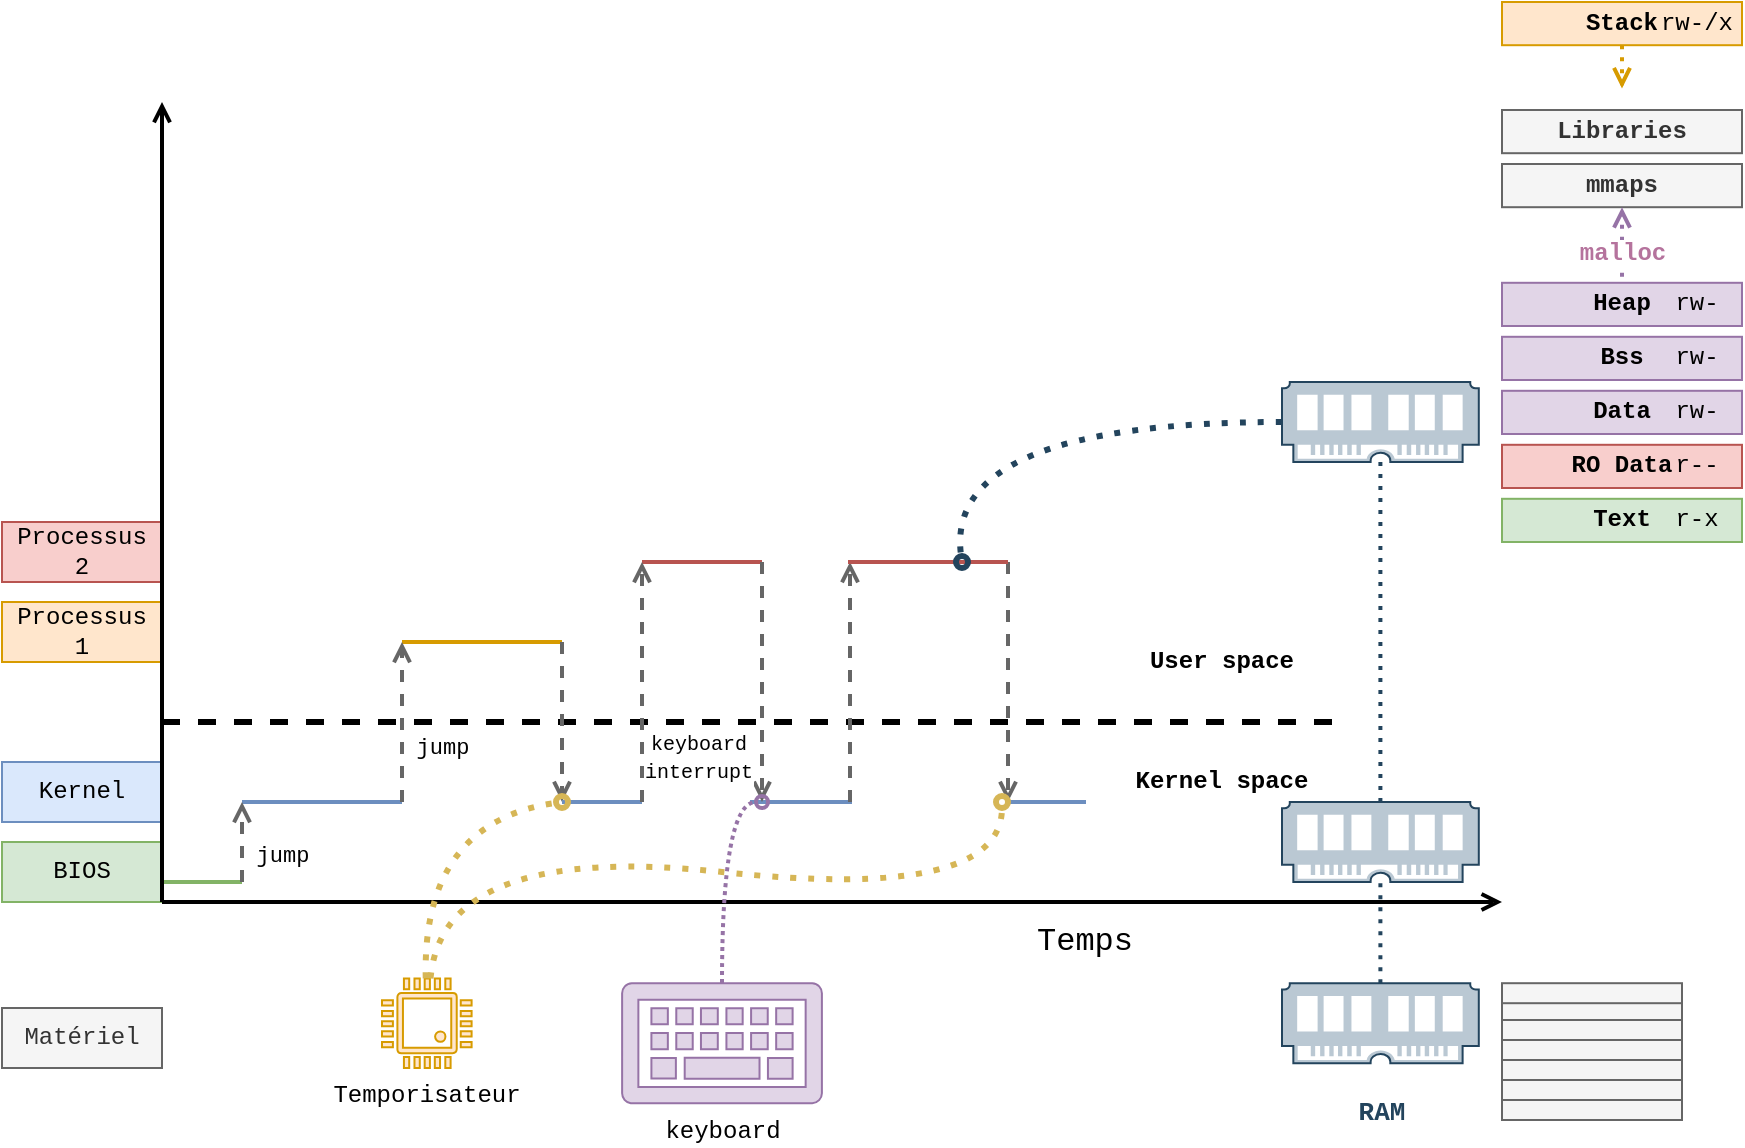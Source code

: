 <mxfile version="21.3.7" type="device" pages="12">
  <diagram name="System" id="2cBFG6wjWC_nUpKgnO3j">
    <mxGraphModel dx="1426" dy="862" grid="1" gridSize="10" guides="1" tooltips="1" connect="1" arrows="1" fold="1" page="1" pageScale="1" pageWidth="850" pageHeight="1100" math="0" shadow="0">
      <root>
        <mxCell id="0" />
        <mxCell id="1" parent="0" />
        <mxCell id="YFzQ6mCsyl1PYcWT0SgN-2" value="" style="endArrow=none;html=1;rounded=0;strokeWidth=3;endFill=0;dashed=1;fontFamily=Courier New;" parent="1" edge="1">
          <mxGeometry width="50" height="50" relative="1" as="geometry">
            <mxPoint x="80" y="390" as="sourcePoint" />
            <mxPoint x="670" y="390" as="targetPoint" />
          </mxGeometry>
        </mxCell>
        <mxCell id="YFzQ6mCsyl1PYcWT0SgN-5" value="Processus 1" style="text;html=1;strokeColor=#d79b00;fillColor=#ffe6cc;align=center;verticalAlign=middle;whiteSpace=wrap;rounded=0;fontFamily=Courier New;" parent="1" vertex="1">
          <mxGeometry y="330" width="80" height="30" as="geometry" />
        </mxCell>
        <mxCell id="YFzQ6mCsyl1PYcWT0SgN-6" value="Processus 2" style="text;html=1;strokeColor=#b85450;fillColor=#f8cecc;align=center;verticalAlign=middle;whiteSpace=wrap;rounded=0;fontFamily=Courier New;" parent="1" vertex="1">
          <mxGeometry y="290" width="80" height="30" as="geometry" />
        </mxCell>
        <mxCell id="YFzQ6mCsyl1PYcWT0SgN-9" value="" style="endArrow=none;html=1;rounded=0;strokeWidth=2;fillColor=#d5e8d4;strokeColor=#82b366;fontFamily=Courier New;" parent="1" edge="1">
          <mxGeometry width="50" height="50" relative="1" as="geometry">
            <mxPoint x="80" y="470" as="sourcePoint" />
            <mxPoint x="120" y="470" as="targetPoint" />
          </mxGeometry>
        </mxCell>
        <mxCell id="YFzQ6mCsyl1PYcWT0SgN-10" value="" style="endArrow=none;html=1;rounded=0;strokeWidth=2;fillColor=#dae8fc;strokeColor=#6c8ebf;fontFamily=Courier New;" parent="1" edge="1">
          <mxGeometry width="50" height="50" relative="1" as="geometry">
            <mxPoint x="120" y="430" as="sourcePoint" />
            <mxPoint x="200" y="430" as="targetPoint" />
          </mxGeometry>
        </mxCell>
        <mxCell id="YFzQ6mCsyl1PYcWT0SgN-11" value="BIOS" style="text;html=1;align=center;verticalAlign=middle;whiteSpace=wrap;rounded=0;fontFamily=Courier New;fillColor=#d5e8d4;strokeColor=#82b366;" parent="1" vertex="1">
          <mxGeometry y="450" width="80" height="30" as="geometry" />
        </mxCell>
        <mxCell id="YFzQ6mCsyl1PYcWT0SgN-12" value="Kernel" style="text;html=1;strokeColor=#6c8ebf;fillColor=#dae8fc;align=center;verticalAlign=middle;whiteSpace=wrap;rounded=0;fontFamily=Courier New;" parent="1" vertex="1">
          <mxGeometry y="410" width="80" height="30" as="geometry" />
        </mxCell>
        <mxCell id="YFzQ6mCsyl1PYcWT0SgN-13" value="" style="endArrow=open;html=1;rounded=0;dashed=1;endFill=0;strokeWidth=2;fillColor=#f5f5f5;strokeColor=#666666;fontFamily=Courier New;" parent="1" edge="1">
          <mxGeometry width="50" height="50" relative="1" as="geometry">
            <mxPoint x="120" y="470" as="sourcePoint" />
            <mxPoint x="120" y="430" as="targetPoint" />
          </mxGeometry>
        </mxCell>
        <mxCell id="YFzQ6mCsyl1PYcWT0SgN-14" value="jump" style="edgeLabel;html=1;align=center;verticalAlign=middle;resizable=0;points=[];fontFamily=Courier New;" parent="YFzQ6mCsyl1PYcWT0SgN-13" vertex="1" connectable="0">
          <mxGeometry x="-0.324" relative="1" as="geometry">
            <mxPoint x="20" as="offset" />
          </mxGeometry>
        </mxCell>
        <mxCell id="YFzQ6mCsyl1PYcWT0SgN-15" value="Kernel space" style="text;html=1;strokeColor=none;fillColor=none;align=center;verticalAlign=middle;whiteSpace=wrap;rounded=0;fontStyle=1;fontFamily=Courier New;" parent="1" vertex="1">
          <mxGeometry x="560" y="400" width="100" height="40" as="geometry" />
        </mxCell>
        <mxCell id="YFzQ6mCsyl1PYcWT0SgN-16" value="User space" style="text;html=1;strokeColor=none;fillColor=none;align=center;verticalAlign=middle;whiteSpace=wrap;rounded=0;fontStyle=1;fontFamily=Courier New;" parent="1" vertex="1">
          <mxGeometry x="560" y="340" width="100" height="40" as="geometry" />
        </mxCell>
        <mxCell id="YFzQ6mCsyl1PYcWT0SgN-17" value="" style="endArrow=none;html=1;rounded=0;strokeWidth=2;fillColor=#ffe6cc;strokeColor=#d79b00;fontFamily=Courier New;" parent="1" edge="1">
          <mxGeometry width="50" height="50" relative="1" as="geometry">
            <mxPoint x="200" y="350" as="sourcePoint" />
            <mxPoint x="280" y="350" as="targetPoint" />
          </mxGeometry>
        </mxCell>
        <mxCell id="YFzQ6mCsyl1PYcWT0SgN-18" value="" style="endArrow=open;html=1;rounded=0;dashed=1;endFill=0;strokeWidth=2;fillColor=#f5f5f5;strokeColor=#666666;fontFamily=Courier New;" parent="1" edge="1">
          <mxGeometry width="50" height="50" relative="1" as="geometry">
            <mxPoint x="200" y="430" as="sourcePoint" />
            <mxPoint x="200" y="350" as="targetPoint" />
          </mxGeometry>
        </mxCell>
        <mxCell id="YFzQ6mCsyl1PYcWT0SgN-19" value="jump" style="edgeLabel;html=1;align=center;verticalAlign=middle;resizable=0;points=[];fontFamily=Courier New;" parent="YFzQ6mCsyl1PYcWT0SgN-18" vertex="1" connectable="0">
          <mxGeometry x="-0.324" relative="1" as="geometry">
            <mxPoint x="20" as="offset" />
          </mxGeometry>
        </mxCell>
        <mxCell id="YFzQ6mCsyl1PYcWT0SgN-20" value="" style="endArrow=none;html=1;rounded=0;strokeWidth=2;fillColor=#f8cecc;strokeColor=#b85450;fontFamily=Courier New;" parent="1" edge="1">
          <mxGeometry width="50" height="50" relative="1" as="geometry">
            <mxPoint x="320" y="310" as="sourcePoint" />
            <mxPoint x="380" y="310" as="targetPoint" />
          </mxGeometry>
        </mxCell>
        <mxCell id="YFzQ6mCsyl1PYcWT0SgN-23" value="" style="endArrow=open;html=1;rounded=0;dashed=1;endFill=0;strokeWidth=2;fillColor=#f5f5f5;strokeColor=#666666;fontFamily=Courier New;" parent="1" edge="1">
          <mxGeometry width="50" height="50" relative="1" as="geometry">
            <mxPoint x="280" y="350" as="sourcePoint" />
            <mxPoint x="280" y="430" as="targetPoint" />
          </mxGeometry>
        </mxCell>
        <mxCell id="YFzQ6mCsyl1PYcWT0SgN-26" value="" style="endArrow=none;html=1;rounded=0;strokeWidth=2;fillColor=#dae8fc;strokeColor=#6c8ebf;fontFamily=Courier New;" parent="1" edge="1">
          <mxGeometry width="50" height="50" relative="1" as="geometry">
            <mxPoint x="280" y="430" as="sourcePoint" />
            <mxPoint x="320" y="430" as="targetPoint" />
          </mxGeometry>
        </mxCell>
        <mxCell id="YFzQ6mCsyl1PYcWT0SgN-29" value="" style="endArrow=open;html=1;rounded=0;dashed=1;endFill=0;strokeWidth=2;fillColor=#f5f5f5;strokeColor=#666666;fontFamily=Courier New;" parent="1" edge="1">
          <mxGeometry width="50" height="50" relative="1" as="geometry">
            <mxPoint x="320" y="430" as="sourcePoint" />
            <mxPoint x="320" y="310" as="targetPoint" />
          </mxGeometry>
        </mxCell>
        <mxCell id="YFzQ6mCsyl1PYcWT0SgN-31" value="" style="endArrow=none;html=1;rounded=0;strokeWidth=2;fillColor=#dae8fc;strokeColor=#6c8ebf;fontFamily=Courier New;" parent="1" edge="1">
          <mxGeometry width="50" height="50" relative="1" as="geometry">
            <mxPoint x="374" y="430" as="sourcePoint" />
            <mxPoint x="425" y="430" as="targetPoint" />
          </mxGeometry>
        </mxCell>
        <mxCell id="YFzQ6mCsyl1PYcWT0SgN-32" value="" style="endArrow=open;html=1;rounded=0;dashed=1;endFill=0;strokeWidth=2;fillColor=#f5f5f5;strokeColor=#666666;fontFamily=Courier New;" parent="1" edge="1">
          <mxGeometry width="50" height="50" relative="1" as="geometry">
            <mxPoint x="380" y="310" as="sourcePoint" />
            <mxPoint x="380" y="430" as="targetPoint" />
          </mxGeometry>
        </mxCell>
        <mxCell id="YFzQ6mCsyl1PYcWT0SgN-37" value="" style="endArrow=open;html=1;rounded=0;dashed=1;endFill=0;strokeWidth=2;fillColor=#f5f5f5;strokeColor=#666666;fontFamily=Courier New;" parent="1" edge="1">
          <mxGeometry width="50" height="50" relative="1" as="geometry">
            <mxPoint x="424" y="430" as="sourcePoint" />
            <mxPoint x="424" y="310" as="targetPoint" />
            <Array as="points">
              <mxPoint x="424" y="370" />
            </Array>
          </mxGeometry>
        </mxCell>
        <mxCell id="YFzQ6mCsyl1PYcWT0SgN-40" value="" style="endArrow=none;html=1;rounded=0;strokeWidth=2;fillColor=#dae8fc;strokeColor=#6c8ebf;fontFamily=Courier New;" parent="1" edge="1">
          <mxGeometry width="50" height="50" relative="1" as="geometry">
            <mxPoint x="502" y="430" as="sourcePoint" />
            <mxPoint x="542" y="430" as="targetPoint" />
          </mxGeometry>
        </mxCell>
        <mxCell id="YFzQ6mCsyl1PYcWT0SgN-41" value="" style="endArrow=open;html=1;rounded=0;dashed=1;endFill=0;strokeWidth=2;fillColor=#f5f5f5;strokeColor=#666666;fontFamily=Courier New;" parent="1" edge="1">
          <mxGeometry width="50" height="50" relative="1" as="geometry">
            <mxPoint x="503" y="310" as="sourcePoint" />
            <mxPoint x="503" y="430" as="targetPoint" />
          </mxGeometry>
        </mxCell>
        <mxCell id="YFzQ6mCsyl1PYcWT0SgN-43" value="" style="endArrow=open;html=1;rounded=0;endFill=0;strokeWidth=2;fontFamily=Courier New;" parent="1" edge="1">
          <mxGeometry width="50" height="50" relative="1" as="geometry">
            <mxPoint x="80" y="480" as="sourcePoint" />
            <mxPoint x="750" y="480" as="targetPoint" />
          </mxGeometry>
        </mxCell>
        <mxCell id="YFzQ6mCsyl1PYcWT0SgN-44" value="Temps" style="edgeLabel;html=1;align=center;verticalAlign=middle;resizable=0;points=[];fontFamily=Courier New;fontSize=16;" parent="YFzQ6mCsyl1PYcWT0SgN-43" vertex="1" connectable="0">
          <mxGeometry x="0.596" relative="1" as="geometry">
            <mxPoint x="-74" y="20" as="offset" />
          </mxGeometry>
        </mxCell>
        <mxCell id="YFzQ6mCsyl1PYcWT0SgN-45" value="&lt;font&gt;Temporisateur&lt;/font&gt;" style="pointerEvents=1;shadow=0;dashed=0;html=1;strokeColor=#d79b00;fillColor=#ffe6cc;labelPosition=center;verticalLabelPosition=bottom;verticalAlign=top;align=center;outlineConnect=0;shape=mxgraph.veeam.cpu;fontFamily=Courier New;" parent="1" vertex="1">
          <mxGeometry x="190" y="518.2" width="44.8" height="44.8" as="geometry" />
        </mxCell>
        <mxCell id="YFzQ6mCsyl1PYcWT0SgN-48" value="" style="endArrow=open;html=1;rounded=0;endFill=0;strokeWidth=2;fontFamily=Courier New;" parent="1" edge="1">
          <mxGeometry width="50" height="50" relative="1" as="geometry">
            <mxPoint x="80" y="480" as="sourcePoint" />
            <mxPoint x="80" y="80" as="targetPoint" />
          </mxGeometry>
        </mxCell>
        <mxCell id="YFzQ6mCsyl1PYcWT0SgN-50" value="" style="pointerEvents=1;shadow=0;dashed=0;html=1;strokeColor=#23445d;fillColor=#bac8d3;labelPosition=center;verticalLabelPosition=bottom;verticalAlign=top;align=center;outlineConnect=0;shape=mxgraph.veeam.ram;fontFamily=Courier New;" parent="1" vertex="1">
          <mxGeometry x="640" y="220" width="98.4" height="40" as="geometry" />
        </mxCell>
        <mxCell id="YFzQ6mCsyl1PYcWT0SgN-52" value="" style="endArrow=oval;html=1;fontFamily=Courier New;endFill=0;dashed=1;dashPattern=1 2;fillColor=#fff2cc;strokeColor=#d6b656;curved=1;strokeWidth=3;" parent="1" source="YFzQ6mCsyl1PYcWT0SgN-45" edge="1">
          <mxGeometry width="50" height="50" relative="1" as="geometry">
            <mxPoint x="690" y="277" as="sourcePoint" />
            <mxPoint x="280" y="430" as="targetPoint" />
            <Array as="points">
              <mxPoint x="210" y="440" />
            </Array>
          </mxGeometry>
        </mxCell>
        <mxCell id="a1QZkg4GzdEWV9zU4bFa-26" value="" style="group;fontFamily=Courier New;" parent="1" vertex="1" connectable="0">
          <mxGeometry x="750" y="30" width="120" height="270" as="geometry" />
        </mxCell>
        <mxCell id="a1QZkg4GzdEWV9zU4bFa-1" style="edgeStyle=orthogonalEdgeStyle;rounded=0;orthogonalLoop=1;jettySize=auto;html=1;fontFamily=Courier New;strokeWidth=2;endArrow=open;endFill=0;fillColor=#ffe6cc;strokeColor=#d79b00;dashed=1;dashPattern=1 2;" parent="a1QZkg4GzdEWV9zU4bFa-26" source="a1QZkg4GzdEWV9zU4bFa-24" edge="1">
          <mxGeometry relative="1" as="geometry">
            <mxPoint x="60" y="43.2" as="targetPoint" />
          </mxGeometry>
        </mxCell>
        <mxCell id="a1QZkg4GzdEWV9zU4bFa-2" value="Libraries" style="rounded=0;whiteSpace=wrap;html=1;fontFamily=Courier New;fontStyle=1;fillColor=#f5f5f5;strokeColor=#666666;fontColor=#333333;" parent="a1QZkg4GzdEWV9zU4bFa-26" vertex="1">
          <mxGeometry y="54" width="120" height="21.6" as="geometry" />
        </mxCell>
        <mxCell id="a1QZkg4GzdEWV9zU4bFa-3" value="mmaps" style="rounded=0;whiteSpace=wrap;html=1;fontFamily=Courier New;fontStyle=1;fillColor=#f5f5f5;strokeColor=#666666;fontColor=#333333;" parent="a1QZkg4GzdEWV9zU4bFa-26" vertex="1">
          <mxGeometry y="81" width="120" height="21.6" as="geometry" />
        </mxCell>
        <mxCell id="a1QZkg4GzdEWV9zU4bFa-6" style="edgeStyle=orthogonalEdgeStyle;rounded=0;orthogonalLoop=1;jettySize=auto;html=1;fontFamily=Courier New;strokeWidth=2;endArrow=open;endFill=0;fillColor=#e1d5e7;strokeColor=#9673a6;dashed=1;dashPattern=1 2;exitX=0.5;exitY=0;exitDx=0;exitDy=0;entryX=0.5;entryY=1;entryDx=0;entryDy=0;" parent="a1QZkg4GzdEWV9zU4bFa-26" target="a1QZkg4GzdEWV9zU4bFa-3" edge="1">
          <mxGeometry relative="1" as="geometry">
            <mxPoint x="60" y="107" as="targetPoint" />
            <mxPoint x="60" y="137.4" as="sourcePoint" />
          </mxGeometry>
        </mxCell>
        <mxCell id="a1QZkg4GzdEWV9zU4bFa-7" value="&lt;font style=&quot;font-size: 12px;&quot;&gt;malloc&lt;/font&gt;" style="edgeLabel;html=1;align=center;verticalAlign=middle;resizable=0;points=[];fontColor=#B5739D;fontStyle=1;fontSize=12;fontFamily=Courier New;" parent="a1QZkg4GzdEWV9zU4bFa-6" vertex="1" connectable="0">
          <mxGeometry x="-0.138" relative="1" as="geometry">
            <mxPoint y="3" as="offset" />
          </mxGeometry>
        </mxCell>
        <mxCell id="a1QZkg4GzdEWV9zU4bFa-8" value="" style="group;fontFamily=Courier New;" parent="a1QZkg4GzdEWV9zU4bFa-26" vertex="1" connectable="0">
          <mxGeometry y="140.4" width="120" height="21.6" as="geometry" />
        </mxCell>
        <mxCell id="a1QZkg4GzdEWV9zU4bFa-9" value="Heap" style="rounded=0;whiteSpace=wrap;html=1;fontFamily=Courier New;fontStyle=1;fillColor=#e1d5e7;strokeColor=#9673a6;" parent="a1QZkg4GzdEWV9zU4bFa-8" vertex="1">
          <mxGeometry width="120" height="21.6" as="geometry" />
        </mxCell>
        <mxCell id="a1QZkg4GzdEWV9zU4bFa-10" value="rw-" style="text;html=1;strokeColor=none;fillColor=none;align=center;verticalAlign=middle;whiteSpace=wrap;rounded=0;fontFamily=Courier New;" parent="a1QZkg4GzdEWV9zU4bFa-8" vertex="1">
          <mxGeometry x="75" width="45" height="21.6" as="geometry" />
        </mxCell>
        <mxCell id="a1QZkg4GzdEWV9zU4bFa-11" value="" style="group;fontFamily=Courier New;" parent="a1QZkg4GzdEWV9zU4bFa-26" vertex="1" connectable="0">
          <mxGeometry y="167.4" width="120" height="21.6" as="geometry" />
        </mxCell>
        <mxCell id="a1QZkg4GzdEWV9zU4bFa-12" value="Bss" style="rounded=0;whiteSpace=wrap;html=1;fontFamily=Courier New;fontStyle=1;fillColor=#e1d5e7;strokeColor=#9673a6;" parent="a1QZkg4GzdEWV9zU4bFa-11" vertex="1">
          <mxGeometry width="120" height="21.6" as="geometry" />
        </mxCell>
        <mxCell id="a1QZkg4GzdEWV9zU4bFa-13" value="rw-" style="text;html=1;strokeColor=none;fillColor=none;align=center;verticalAlign=middle;whiteSpace=wrap;rounded=0;fontFamily=Courier New;" parent="a1QZkg4GzdEWV9zU4bFa-11" vertex="1">
          <mxGeometry x="75" width="45" height="21.6" as="geometry" />
        </mxCell>
        <mxCell id="a1QZkg4GzdEWV9zU4bFa-14" value="" style="group;fontFamily=Courier New;" parent="a1QZkg4GzdEWV9zU4bFa-26" vertex="1" connectable="0">
          <mxGeometry y="194.4" width="120" height="21.6" as="geometry" />
        </mxCell>
        <mxCell id="a1QZkg4GzdEWV9zU4bFa-15" value="Data" style="rounded=0;whiteSpace=wrap;html=1;fontFamily=Courier New;fontStyle=1;fillColor=#e1d5e7;strokeColor=#9673a6;" parent="a1QZkg4GzdEWV9zU4bFa-14" vertex="1">
          <mxGeometry width="120" height="21.6" as="geometry" />
        </mxCell>
        <mxCell id="a1QZkg4GzdEWV9zU4bFa-16" value="rw-" style="text;html=1;strokeColor=none;fillColor=none;align=center;verticalAlign=middle;whiteSpace=wrap;rounded=0;fontFamily=Courier New;" parent="a1QZkg4GzdEWV9zU4bFa-14" vertex="1">
          <mxGeometry x="75" width="45" height="21.6" as="geometry" />
        </mxCell>
        <mxCell id="a1QZkg4GzdEWV9zU4bFa-17" value="" style="group;fontFamily=Courier New;" parent="a1QZkg4GzdEWV9zU4bFa-26" vertex="1" connectable="0">
          <mxGeometry y="221.4" width="120" height="21.6" as="geometry" />
        </mxCell>
        <mxCell id="a1QZkg4GzdEWV9zU4bFa-18" value="RO Data" style="rounded=0;whiteSpace=wrap;html=1;fontFamily=Courier New;fontStyle=1;fillColor=#f8cecc;strokeColor=#b85450;" parent="a1QZkg4GzdEWV9zU4bFa-17" vertex="1">
          <mxGeometry width="120" height="21.6" as="geometry" />
        </mxCell>
        <mxCell id="a1QZkg4GzdEWV9zU4bFa-19" value="r--" style="text;html=1;strokeColor=none;fillColor=none;align=center;verticalAlign=middle;whiteSpace=wrap;rounded=0;fontFamily=Courier New;" parent="a1QZkg4GzdEWV9zU4bFa-17" vertex="1">
          <mxGeometry x="75" width="45" height="21.6" as="geometry" />
        </mxCell>
        <mxCell id="a1QZkg4GzdEWV9zU4bFa-20" value="" style="group;fontFamily=Courier New;" parent="a1QZkg4GzdEWV9zU4bFa-26" vertex="1" connectable="0">
          <mxGeometry y="248.4" width="120" height="21.6" as="geometry" />
        </mxCell>
        <mxCell id="a1QZkg4GzdEWV9zU4bFa-21" value="Text" style="rounded=0;whiteSpace=wrap;html=1;fontFamily=Courier New;fontStyle=1;fillColor=#d5e8d4;strokeColor=#82b366;" parent="a1QZkg4GzdEWV9zU4bFa-20" vertex="1">
          <mxGeometry width="120" height="21.6" as="geometry" />
        </mxCell>
        <mxCell id="a1QZkg4GzdEWV9zU4bFa-22" value="r-x" style="text;html=1;strokeColor=none;fillColor=none;align=center;verticalAlign=middle;whiteSpace=wrap;rounded=0;fontFamily=Courier New;" parent="a1QZkg4GzdEWV9zU4bFa-20" vertex="1">
          <mxGeometry x="75" width="45" height="21.6" as="geometry" />
        </mxCell>
        <mxCell id="a1QZkg4GzdEWV9zU4bFa-23" value="" style="group;fontFamily=Courier New;" parent="a1QZkg4GzdEWV9zU4bFa-26" vertex="1" connectable="0">
          <mxGeometry width="120" height="21.6" as="geometry" />
        </mxCell>
        <mxCell id="a1QZkg4GzdEWV9zU4bFa-24" value="Stack" style="rounded=0;whiteSpace=wrap;html=1;fontFamily=Courier New;fontStyle=1;fillColor=#ffe6cc;strokeColor=#d79b00;" parent="a1QZkg4GzdEWV9zU4bFa-23" vertex="1">
          <mxGeometry width="120" height="21.6" as="geometry" />
        </mxCell>
        <mxCell id="a1QZkg4GzdEWV9zU4bFa-25" value="rw-/x" style="text;html=1;strokeColor=none;fillColor=none;align=center;verticalAlign=middle;whiteSpace=wrap;rounded=0;fontFamily=Courier New;" parent="a1QZkg4GzdEWV9zU4bFa-23" vertex="1">
          <mxGeometry x="75" width="45" height="21.6" as="geometry" />
        </mxCell>
        <mxCell id="a1QZkg4GzdEWV9zU4bFa-31" value="Matériel" style="text;html=1;align=center;verticalAlign=middle;whiteSpace=wrap;rounded=0;fontFamily=Courier New;fillColor=#f5f5f5;strokeColor=#666666;fontColor=#333333;" parent="1" vertex="1">
          <mxGeometry y="533" width="80" height="30" as="geometry" />
        </mxCell>
        <mxCell id="a1QZkg4GzdEWV9zU4bFa-32" value="" style="pointerEvents=1;shadow=0;dashed=0;html=1;strokeColor=#23445d;fillColor=#bac8d3;labelPosition=center;verticalLabelPosition=bottom;verticalAlign=top;align=center;outlineConnect=0;shape=mxgraph.veeam.ram;fontFamily=Courier New;" parent="1" vertex="1">
          <mxGeometry x="640" y="520.6" width="98.4" height="40" as="geometry" />
        </mxCell>
        <mxCell id="a1QZkg4GzdEWV9zU4bFa-34" style="edgeStyle=orthogonalEdgeStyle;rounded=0;orthogonalLoop=1;jettySize=auto;html=1;endArrow=none;endFill=0;fillColor=#bac8d3;strokeColor=#23445d;dashed=1;dashPattern=1 2;strokeWidth=2;fontFamily=Courier New;" parent="1" source="a1QZkg4GzdEWV9zU4bFa-33" target="YFzQ6mCsyl1PYcWT0SgN-50" edge="1">
          <mxGeometry relative="1" as="geometry" />
        </mxCell>
        <mxCell id="a1QZkg4GzdEWV9zU4bFa-33" value="" style="pointerEvents=1;shadow=0;dashed=0;html=1;strokeColor=#23445d;fillColor=#bac8d3;labelPosition=center;verticalLabelPosition=bottom;verticalAlign=top;align=center;outlineConnect=0;shape=mxgraph.veeam.ram;fontFamily=Courier New;" parent="1" vertex="1">
          <mxGeometry x="640" y="430" width="98.4" height="40" as="geometry" />
        </mxCell>
        <mxCell id="a1QZkg4GzdEWV9zU4bFa-35" style="edgeStyle=orthogonalEdgeStyle;rounded=0;orthogonalLoop=1;jettySize=auto;html=1;endArrow=none;endFill=0;fillColor=#bac8d3;strokeColor=#23445d;dashed=1;dashPattern=1 2;strokeWidth=2;fontFamily=Courier New;" parent="1" source="a1QZkg4GzdEWV9zU4bFa-32" target="a1QZkg4GzdEWV9zU4bFa-33" edge="1">
          <mxGeometry relative="1" as="geometry">
            <mxPoint x="699" y="440" as="sourcePoint" />
            <mxPoint x="699" y="270" as="targetPoint" />
          </mxGeometry>
        </mxCell>
        <mxCell id="nl31QbgP25wyRragnw6d-2" value="&lt;b&gt;&lt;font style=&quot;font-size: 13px;&quot;&gt;RAM&lt;/font&gt;&lt;/b&gt;" style="text;html=1;strokeColor=none;fillColor=none;align=center;verticalAlign=middle;whiteSpace=wrap;rounded=0;fontColor=#23445D;fontFamily=Courier New;" parent="1" vertex="1">
          <mxGeometry x="660" y="570" width="60" height="30" as="geometry" />
        </mxCell>
        <mxCell id="AsnkZSHlhIzTxTIV0TEX-2" style="orthogonalLoop=1;jettySize=auto;html=1;curved=1;endArrow=oval;endFill=0;strokeWidth=2;dashed=1;dashPattern=1 1;fillColor=#e1d5e7;strokeColor=#9673a6;fontFamily=Courier New;" parent="1" source="AsnkZSHlhIzTxTIV0TEX-1" edge="1">
          <mxGeometry relative="1" as="geometry">
            <mxPoint x="380" y="430" as="targetPoint" />
            <Array as="points">
              <mxPoint x="360" y="430" />
            </Array>
          </mxGeometry>
        </mxCell>
        <mxCell id="AsnkZSHlhIzTxTIV0TEX-4" value="&lt;font style=&quot;font-size: 10px;&quot;&gt;keyboard&lt;br&gt;interrupt&lt;/font&gt;" style="edgeLabel;html=1;align=center;verticalAlign=middle;resizable=0;points=[];fontFamily=Courier New;" parent="AsnkZSHlhIzTxTIV0TEX-2" vertex="1" connectable="0">
          <mxGeometry x="-0.092" y="-7" relative="1" as="geometry">
            <mxPoint x="-19" y="-63" as="offset" />
          </mxGeometry>
        </mxCell>
        <mxCell id="AsnkZSHlhIzTxTIV0TEX-1" value="keyboard" style="sketch=0;aspect=fixed;pointerEvents=1;shadow=0;dashed=0;html=1;strokeColor=#9673a6;labelPosition=center;verticalLabelPosition=bottom;verticalAlign=top;align=center;fillColor=#e1d5e7;shape=mxgraph.mscae.enterprise.keyboard;fontFamily=Courier New;" parent="1" vertex="1">
          <mxGeometry x="310" y="520.6" width="100" height="60" as="geometry" />
        </mxCell>
        <mxCell id="AsnkZSHlhIzTxTIV0TEX-3" value="" style="endArrow=none;html=1;rounded=0;strokeWidth=2;fillColor=#f8cecc;strokeColor=#b85450;fontFamily=Courier New;" parent="1" edge="1">
          <mxGeometry width="50" height="50" relative="1" as="geometry">
            <mxPoint x="423" y="310" as="sourcePoint" />
            <mxPoint x="503" y="310" as="targetPoint" />
          </mxGeometry>
        </mxCell>
        <mxCell id="ZpeSbpfGdf34-Vf6ryEZ-7" value="" style="group;fontFamily=Courier New;" parent="1" vertex="1" connectable="0">
          <mxGeometry x="750" y="520.6" width="90" height="68.4" as="geometry" />
        </mxCell>
        <mxCell id="a1QZkg4GzdEWV9zU4bFa-27" value="" style="rounded=0;whiteSpace=wrap;html=1;fontFamily=Courier New;fontStyle=1;fillColor=#f5f5f5;strokeColor=#666666;fontColor=#333333;" parent="ZpeSbpfGdf34-Vf6ryEZ-7" vertex="1">
          <mxGeometry y="28.4" width="90" height="10.0" as="geometry" />
        </mxCell>
        <mxCell id="ZpeSbpfGdf34-Vf6ryEZ-1" value="" style="rounded=0;whiteSpace=wrap;html=1;fontFamily=Courier New;fontStyle=1;fillColor=#f5f5f5;strokeColor=#666666;fontColor=#333333;" parent="ZpeSbpfGdf34-Vf6ryEZ-7" vertex="1">
          <mxGeometry y="38.4" width="90" height="10.0" as="geometry" />
        </mxCell>
        <mxCell id="ZpeSbpfGdf34-Vf6ryEZ-2" value="" style="rounded=0;whiteSpace=wrap;html=1;fontFamily=Courier New;fontStyle=1;fillColor=#f5f5f5;strokeColor=#666666;fontColor=#333333;" parent="ZpeSbpfGdf34-Vf6ryEZ-7" vertex="1">
          <mxGeometry y="48.4" width="90" height="10.0" as="geometry" />
        </mxCell>
        <mxCell id="ZpeSbpfGdf34-Vf6ryEZ-3" value="" style="rounded=0;whiteSpace=wrap;html=1;fontFamily=Courier New;fontStyle=1;fillColor=#f5f5f5;strokeColor=#666666;fontColor=#333333;" parent="ZpeSbpfGdf34-Vf6ryEZ-7" vertex="1">
          <mxGeometry y="18.4" width="90" height="10.0" as="geometry" />
        </mxCell>
        <mxCell id="ZpeSbpfGdf34-Vf6ryEZ-4" value="" style="rounded=0;whiteSpace=wrap;html=1;fontFamily=Courier New;fontStyle=1;fillColor=#f5f5f5;strokeColor=#666666;fontColor=#333333;" parent="ZpeSbpfGdf34-Vf6ryEZ-7" vertex="1">
          <mxGeometry y="8.4" width="90" height="10.0" as="geometry" />
        </mxCell>
        <mxCell id="ZpeSbpfGdf34-Vf6ryEZ-5" value="" style="rounded=0;whiteSpace=wrap;html=1;fontFamily=Courier New;fontStyle=1;fillColor=#f5f5f5;strokeColor=#666666;fontColor=#333333;" parent="ZpeSbpfGdf34-Vf6ryEZ-7" vertex="1">
          <mxGeometry y="58.4" width="90" height="10.0" as="geometry" />
        </mxCell>
        <mxCell id="ZpeSbpfGdf34-Vf6ryEZ-6" value="" style="rounded=0;whiteSpace=wrap;html=1;fontFamily=Courier New;fontStyle=1;fillColor=#f5f5f5;strokeColor=#666666;fontColor=#333333;" parent="ZpeSbpfGdf34-Vf6ryEZ-7" vertex="1">
          <mxGeometry width="90" height="10.0" as="geometry" />
        </mxCell>
        <mxCell id="ZpeSbpfGdf34-Vf6ryEZ-9" value="" style="endArrow=oval;html=1;fontFamily=Courier New;endFill=0;dashed=1;dashPattern=1 2;fillColor=#fff2cc;strokeColor=#d6b656;curved=1;strokeWidth=3;" parent="1" source="YFzQ6mCsyl1PYcWT0SgN-45" edge="1">
          <mxGeometry width="50" height="50" relative="1" as="geometry">
            <mxPoint x="222" y="528" as="sourcePoint" />
            <mxPoint x="500" y="430" as="targetPoint" />
            <Array as="points">
              <mxPoint x="220" y="450" />
              <mxPoint x="500" y="480" />
            </Array>
          </mxGeometry>
        </mxCell>
        <mxCell id="_0J5Gn8kRWLIlZy9uvZM-1" value="" style="endArrow=oval;html=1;fontFamily=Courier New;endFill=0;dashed=1;dashPattern=1 2;fillColor=#bac8d3;strokeColor=#23445d;curved=1;strokeWidth=3;" parent="1" edge="1">
          <mxGeometry width="50" height="50" relative="1" as="geometry">
            <mxPoint x="640" y="240" as="sourcePoint" />
            <mxPoint x="480" y="310" as="targetPoint" />
            <Array as="points">
              <mxPoint x="470" y="240" />
            </Array>
          </mxGeometry>
        </mxCell>
      </root>
    </mxGraphModel>
  </diagram>
  <diagram name="Syscalls" id="j_iUGJVlsxKqVP6AuauT">
    <mxGraphModel dx="1426" dy="862" grid="1" gridSize="10" guides="1" tooltips="1" connect="1" arrows="1" fold="1" page="1" pageScale="1" pageWidth="850" pageHeight="1100" math="0" shadow="0">
      <root>
        <mxCell id="pcbOPMTiGIg9wuEwtlKD-0" />
        <mxCell id="pcbOPMTiGIg9wuEwtlKD-1" parent="pcbOPMTiGIg9wuEwtlKD-0" />
        <mxCell id="pcbOPMTiGIg9wuEwtlKD-2" value="" style="endArrow=none;html=1;rounded=0;strokeWidth=3;endFill=0;dashed=1;fontFamily=Courier New;" parent="pcbOPMTiGIg9wuEwtlKD-1" edge="1">
          <mxGeometry width="50" height="50" relative="1" as="geometry">
            <mxPoint x="80" y="390" as="sourcePoint" />
            <mxPoint x="670" y="390" as="targetPoint" />
          </mxGeometry>
        </mxCell>
        <mxCell id="pcbOPMTiGIg9wuEwtlKD-3" value="Processus 1" style="text;html=1;strokeColor=#d79b00;fillColor=#ffe6cc;align=center;verticalAlign=middle;whiteSpace=wrap;rounded=0;fontFamily=Courier New;" parent="pcbOPMTiGIg9wuEwtlKD-1" vertex="1">
          <mxGeometry y="330" width="80" height="30" as="geometry" />
        </mxCell>
        <mxCell id="pcbOPMTiGIg9wuEwtlKD-4" value="Processus 2" style="text;html=1;strokeColor=#b85450;fillColor=#f8cecc;align=center;verticalAlign=middle;whiteSpace=wrap;rounded=0;fontFamily=Courier New;" parent="pcbOPMTiGIg9wuEwtlKD-1" vertex="1">
          <mxGeometry y="290" width="80" height="30" as="geometry" />
        </mxCell>
        <mxCell id="pcbOPMTiGIg9wuEwtlKD-5" value="" style="endArrow=none;html=1;rounded=0;strokeWidth=2;fillColor=#d5e8d4;strokeColor=#82b366;fontFamily=Courier New;" parent="pcbOPMTiGIg9wuEwtlKD-1" edge="1">
          <mxGeometry width="50" height="50" relative="1" as="geometry">
            <mxPoint x="80" y="470" as="sourcePoint" />
            <mxPoint x="120" y="470" as="targetPoint" />
          </mxGeometry>
        </mxCell>
        <mxCell id="pcbOPMTiGIg9wuEwtlKD-6" value="" style="endArrow=none;html=1;rounded=0;strokeWidth=2;fillColor=#dae8fc;strokeColor=#6c8ebf;fontFamily=Courier New;" parent="pcbOPMTiGIg9wuEwtlKD-1" edge="1">
          <mxGeometry width="50" height="50" relative="1" as="geometry">
            <mxPoint x="120" y="430" as="sourcePoint" />
            <mxPoint x="200" y="430" as="targetPoint" />
          </mxGeometry>
        </mxCell>
        <mxCell id="pcbOPMTiGIg9wuEwtlKD-7" value="BIOS" style="text;html=1;align=center;verticalAlign=middle;whiteSpace=wrap;rounded=0;fontFamily=Courier New;fillColor=#d5e8d4;strokeColor=#82b366;" parent="pcbOPMTiGIg9wuEwtlKD-1" vertex="1">
          <mxGeometry y="450" width="80" height="30" as="geometry" />
        </mxCell>
        <mxCell id="pcbOPMTiGIg9wuEwtlKD-8" value="Kernel" style="text;html=1;strokeColor=#6c8ebf;fillColor=#dae8fc;align=center;verticalAlign=middle;whiteSpace=wrap;rounded=0;fontFamily=Courier New;" parent="pcbOPMTiGIg9wuEwtlKD-1" vertex="1">
          <mxGeometry y="410" width="80" height="30" as="geometry" />
        </mxCell>
        <mxCell id="pcbOPMTiGIg9wuEwtlKD-9" value="" style="endArrow=open;html=1;rounded=0;dashed=1;endFill=0;strokeWidth=2;fillColor=#f5f5f5;strokeColor=#666666;fontFamily=Courier New;" parent="pcbOPMTiGIg9wuEwtlKD-1" edge="1">
          <mxGeometry width="50" height="50" relative="1" as="geometry">
            <mxPoint x="120" y="470" as="sourcePoint" />
            <mxPoint x="120" y="430" as="targetPoint" />
          </mxGeometry>
        </mxCell>
        <mxCell id="pcbOPMTiGIg9wuEwtlKD-10" value="jump" style="edgeLabel;html=1;align=center;verticalAlign=middle;resizable=0;points=[];fontFamily=Courier New;" parent="pcbOPMTiGIg9wuEwtlKD-9" vertex="1" connectable="0">
          <mxGeometry x="-0.324" relative="1" as="geometry">
            <mxPoint x="20" as="offset" />
          </mxGeometry>
        </mxCell>
        <mxCell id="pcbOPMTiGIg9wuEwtlKD-11" value="Kernel space" style="text;html=1;strokeColor=none;fillColor=none;align=center;verticalAlign=middle;whiteSpace=wrap;rounded=0;fontStyle=1;fontFamily=Courier New;" parent="pcbOPMTiGIg9wuEwtlKD-1" vertex="1">
          <mxGeometry x="560" y="400" width="100" height="40" as="geometry" />
        </mxCell>
        <mxCell id="pcbOPMTiGIg9wuEwtlKD-12" value="User space" style="text;html=1;strokeColor=none;fillColor=none;align=center;verticalAlign=middle;whiteSpace=wrap;rounded=0;fontStyle=1;fontFamily=Courier New;" parent="pcbOPMTiGIg9wuEwtlKD-1" vertex="1">
          <mxGeometry x="560" y="340" width="100" height="40" as="geometry" />
        </mxCell>
        <mxCell id="pcbOPMTiGIg9wuEwtlKD-13" value="" style="endArrow=none;html=1;rounded=0;strokeWidth=2;fillColor=#ffe6cc;strokeColor=#d79b00;fontFamily=Courier New;" parent="pcbOPMTiGIg9wuEwtlKD-1" edge="1">
          <mxGeometry width="50" height="50" relative="1" as="geometry">
            <mxPoint x="200" y="350" as="sourcePoint" />
            <mxPoint x="280" y="350" as="targetPoint" />
          </mxGeometry>
        </mxCell>
        <mxCell id="pcbOPMTiGIg9wuEwtlKD-14" value="" style="endArrow=open;html=1;rounded=0;dashed=1;endFill=0;strokeWidth=2;fillColor=#f5f5f5;strokeColor=#666666;fontFamily=Courier New;" parent="pcbOPMTiGIg9wuEwtlKD-1" edge="1">
          <mxGeometry width="50" height="50" relative="1" as="geometry">
            <mxPoint x="200" y="430" as="sourcePoint" />
            <mxPoint x="200" y="350" as="targetPoint" />
          </mxGeometry>
        </mxCell>
        <mxCell id="pcbOPMTiGIg9wuEwtlKD-15" value="jump" style="edgeLabel;html=1;align=center;verticalAlign=middle;resizable=0;points=[];fontFamily=Courier New;" parent="pcbOPMTiGIg9wuEwtlKD-14" vertex="1" connectable="0">
          <mxGeometry x="-0.324" relative="1" as="geometry">
            <mxPoint x="20" as="offset" />
          </mxGeometry>
        </mxCell>
        <mxCell id="pcbOPMTiGIg9wuEwtlKD-16" value="" style="endArrow=none;html=1;rounded=0;strokeWidth=2;fillColor=#f8cecc;strokeColor=#b85450;fontFamily=Courier New;" parent="pcbOPMTiGIg9wuEwtlKD-1" edge="1">
          <mxGeometry width="50" height="50" relative="1" as="geometry">
            <mxPoint x="320" y="310" as="sourcePoint" />
            <mxPoint x="380" y="310" as="targetPoint" />
          </mxGeometry>
        </mxCell>
        <mxCell id="pcbOPMTiGIg9wuEwtlKD-17" value="" style="endArrow=open;html=1;rounded=0;dashed=1;endFill=0;strokeWidth=2;fillColor=#f5f5f5;strokeColor=#666666;fontFamily=Courier New;" parent="pcbOPMTiGIg9wuEwtlKD-1" edge="1">
          <mxGeometry width="50" height="50" relative="1" as="geometry">
            <mxPoint x="280" y="350" as="sourcePoint" />
            <mxPoint x="280" y="430" as="targetPoint" />
          </mxGeometry>
        </mxCell>
        <mxCell id="pcbOPMTiGIg9wuEwtlKD-18" value="" style="endArrow=none;html=1;rounded=0;strokeWidth=2;fillColor=#dae8fc;strokeColor=#6c8ebf;fontFamily=Courier New;" parent="pcbOPMTiGIg9wuEwtlKD-1" edge="1">
          <mxGeometry width="50" height="50" relative="1" as="geometry">
            <mxPoint x="280" y="430" as="sourcePoint" />
            <mxPoint x="320" y="430" as="targetPoint" />
          </mxGeometry>
        </mxCell>
        <mxCell id="pcbOPMTiGIg9wuEwtlKD-19" value="" style="endArrow=open;html=1;rounded=0;dashed=1;endFill=0;strokeWidth=2;fillColor=#f5f5f5;strokeColor=#666666;fontFamily=Courier New;" parent="pcbOPMTiGIg9wuEwtlKD-1" edge="1">
          <mxGeometry width="50" height="50" relative="1" as="geometry">
            <mxPoint x="320" y="430" as="sourcePoint" />
            <mxPoint x="320" y="310" as="targetPoint" />
          </mxGeometry>
        </mxCell>
        <mxCell id="pcbOPMTiGIg9wuEwtlKD-20" value="" style="endArrow=none;html=1;rounded=0;strokeWidth=2;fillColor=#dae8fc;strokeColor=#6c8ebf;fontFamily=Courier New;" parent="pcbOPMTiGIg9wuEwtlKD-1" edge="1">
          <mxGeometry width="50" height="50" relative="1" as="geometry">
            <mxPoint x="380" y="430" as="sourcePoint" />
            <mxPoint x="425" y="430" as="targetPoint" />
          </mxGeometry>
        </mxCell>
        <mxCell id="pcbOPMTiGIg9wuEwtlKD-21" value="" style="endArrow=open;html=1;rounded=0;dashed=1;endFill=0;strokeWidth=2;fillColor=#f5f5f5;strokeColor=#666666;fontFamily=Courier New;" parent="pcbOPMTiGIg9wuEwtlKD-1" edge="1">
          <mxGeometry width="50" height="50" relative="1" as="geometry">
            <mxPoint x="380" y="310" as="sourcePoint" />
            <mxPoint x="380" y="430" as="targetPoint" />
          </mxGeometry>
        </mxCell>
        <mxCell id="pcbOPMTiGIg9wuEwtlKD-22" value="" style="endArrow=open;html=1;rounded=0;dashed=1;endFill=0;strokeWidth=2;fillColor=#f5f5f5;strokeColor=#666666;fontFamily=Courier New;" parent="pcbOPMTiGIg9wuEwtlKD-1" edge="1">
          <mxGeometry width="50" height="50" relative="1" as="geometry">
            <mxPoint x="424" y="430" as="sourcePoint" />
            <mxPoint x="424" y="310" as="targetPoint" />
            <Array as="points">
              <mxPoint x="424" y="370" />
            </Array>
          </mxGeometry>
        </mxCell>
        <mxCell id="pcbOPMTiGIg9wuEwtlKD-23" value="" style="endArrow=none;html=1;rounded=0;strokeWidth=2;fillColor=#dae8fc;strokeColor=#6c8ebf;fontFamily=Courier New;" parent="pcbOPMTiGIg9wuEwtlKD-1" edge="1">
          <mxGeometry width="50" height="50" relative="1" as="geometry">
            <mxPoint x="502" y="430" as="sourcePoint" />
            <mxPoint x="542" y="430" as="targetPoint" />
          </mxGeometry>
        </mxCell>
        <mxCell id="pcbOPMTiGIg9wuEwtlKD-24" value="" style="endArrow=open;html=1;rounded=0;dashed=1;endFill=0;strokeWidth=2;fillColor=#f5f5f5;strokeColor=#666666;fontFamily=Courier New;" parent="pcbOPMTiGIg9wuEwtlKD-1" edge="1">
          <mxGeometry width="50" height="50" relative="1" as="geometry">
            <mxPoint x="503" y="310" as="sourcePoint" />
            <mxPoint x="503" y="430" as="targetPoint" />
          </mxGeometry>
        </mxCell>
        <mxCell id="pcbOPMTiGIg9wuEwtlKD-25" value="" style="endArrow=open;html=1;rounded=0;endFill=0;strokeWidth=2;fontFamily=Courier New;" parent="pcbOPMTiGIg9wuEwtlKD-1" edge="1">
          <mxGeometry width="50" height="50" relative="1" as="geometry">
            <mxPoint x="80" y="480" as="sourcePoint" />
            <mxPoint x="750" y="480" as="targetPoint" />
          </mxGeometry>
        </mxCell>
        <mxCell id="pcbOPMTiGIg9wuEwtlKD-26" value="Temps" style="edgeLabel;html=1;align=center;verticalAlign=middle;resizable=0;points=[];fontFamily=Courier New;fontSize=16;" parent="pcbOPMTiGIg9wuEwtlKD-25" vertex="1" connectable="0">
          <mxGeometry x="0.596" relative="1" as="geometry">
            <mxPoint x="-74" y="20" as="offset" />
          </mxGeometry>
        </mxCell>
        <mxCell id="pcbOPMTiGIg9wuEwtlKD-27" value="&lt;font&gt;Temporisateur&lt;/font&gt;" style="pointerEvents=1;shadow=0;dashed=0;html=1;strokeColor=#d79b00;fillColor=#ffe6cc;labelPosition=center;verticalLabelPosition=bottom;verticalAlign=top;align=center;outlineConnect=0;shape=mxgraph.veeam.cpu;fontFamily=Courier New;" parent="pcbOPMTiGIg9wuEwtlKD-1" vertex="1">
          <mxGeometry x="190" y="518.2" width="44.8" height="44.8" as="geometry" />
        </mxCell>
        <mxCell id="pcbOPMTiGIg9wuEwtlKD-28" value="" style="endArrow=open;html=1;rounded=0;endFill=0;strokeWidth=2;fontFamily=Courier New;" parent="pcbOPMTiGIg9wuEwtlKD-1" edge="1">
          <mxGeometry width="50" height="50" relative="1" as="geometry">
            <mxPoint x="80" y="480" as="sourcePoint" />
            <mxPoint x="80" y="80" as="targetPoint" />
          </mxGeometry>
        </mxCell>
        <mxCell id="pcbOPMTiGIg9wuEwtlKD-30" value="" style="endArrow=oval;html=1;fontFamily=Courier New;endFill=0;dashed=1;dashPattern=1 2;fillColor=#fff2cc;strokeColor=#d6b656;curved=1;strokeWidth=3;" parent="pcbOPMTiGIg9wuEwtlKD-1" source="pcbOPMTiGIg9wuEwtlKD-27" edge="1">
          <mxGeometry width="50" height="50" relative="1" as="geometry">
            <mxPoint x="690" y="277" as="sourcePoint" />
            <mxPoint x="280" y="430" as="targetPoint" />
            <Array as="points">
              <mxPoint x="210" y="440" />
            </Array>
          </mxGeometry>
        </mxCell>
        <mxCell id="pcbOPMTiGIg9wuEwtlKD-55" value="Matériel" style="text;html=1;align=center;verticalAlign=middle;whiteSpace=wrap;rounded=0;fontFamily=Courier New;fillColor=#f5f5f5;strokeColor=#666666;fontColor=#333333;" parent="pcbOPMTiGIg9wuEwtlKD-1" vertex="1">
          <mxGeometry y="533" width="80" height="30" as="geometry" />
        </mxCell>
        <mxCell id="pcbOPMTiGIg9wuEwtlKD-64" value="" style="endArrow=none;html=1;rounded=0;strokeWidth=2;fillColor=#f8cecc;strokeColor=#b85450;fontFamily=Courier New;" parent="pcbOPMTiGIg9wuEwtlKD-1" edge="1">
          <mxGeometry width="50" height="50" relative="1" as="geometry">
            <mxPoint x="423" y="310" as="sourcePoint" />
            <mxPoint x="503" y="310" as="targetPoint" />
          </mxGeometry>
        </mxCell>
        <mxCell id="u-bew_AHO0AwebayynB7-0" value="&lt;font&gt;&lt;span style=&quot;font-size: 10px;&quot;&gt;syscall&lt;br&gt;chmod&lt;/span&gt;&lt;/font&gt;" style="edgeLabel;html=1;align=center;verticalAlign=middle;resizable=0;points=[];fontFamily=Courier New;" parent="pcbOPMTiGIg9wuEwtlKD-1" vertex="1" connectable="0">
          <mxGeometry x="370" y="420.004" as="geometry">
            <mxPoint x="-16" y="-6" as="offset" />
          </mxGeometry>
        </mxCell>
        <mxCell id="u-bew_AHO0AwebayynB7-1" value="&lt;font&gt;&lt;span style=&quot;font-size: 10px;&quot;&gt;syscall&lt;br&gt;mkdir&lt;/span&gt;&lt;/font&gt;" style="edgeLabel;html=1;align=center;verticalAlign=middle;resizable=0;points=[];fontFamily=Courier New;" parent="pcbOPMTiGIg9wuEwtlKD-1" vertex="1" connectable="0">
          <mxGeometry x="480" y="420.004" as="geometry">
            <mxPoint x="-16" y="-6" as="offset" />
          </mxGeometry>
        </mxCell>
        <mxCell id="u-bew_AHO0AwebayynB7-2" value="" style="endArrow=open;html=1;rounded=0;dashed=1;endFill=0;strokeWidth=2;fillColor=#f5f5f5;strokeColor=#666666;fontFamily=Courier New;" parent="pcbOPMTiGIg9wuEwtlKD-1" edge="1">
          <mxGeometry width="50" height="50" relative="1" as="geometry">
            <mxPoint x="540" y="430" as="sourcePoint" />
            <mxPoint x="540" y="310" as="targetPoint" />
            <Array as="points">
              <mxPoint x="540" y="370" />
            </Array>
          </mxGeometry>
        </mxCell>
        <mxCell id="u-bew_AHO0AwebayynB7-3" value="" style="endArrow=none;html=1;rounded=0;strokeWidth=2;fillColor=#f8cecc;strokeColor=#b85450;fontFamily=Courier New;dashed=1;" parent="pcbOPMTiGIg9wuEwtlKD-1" edge="1">
          <mxGeometry width="50" height="50" relative="1" as="geometry">
            <mxPoint x="540" y="310" as="sourcePoint" />
            <mxPoint x="640" y="310" as="targetPoint" />
          </mxGeometry>
        </mxCell>
        <mxCell id="u-bew_AHO0AwebayynB7-4" value="" style="endArrow=none;html=1;rounded=0;strokeWidth=2;fillColor=#f8cecc;strokeColor=#b85450;fontFamily=Courier New;" parent="pcbOPMTiGIg9wuEwtlKD-1" edge="1">
          <mxGeometry width="50" height="50" relative="1" as="geometry">
            <mxPoint x="540" y="310" as="sourcePoint" />
            <mxPoint x="590" y="310" as="targetPoint" />
          </mxGeometry>
        </mxCell>
      </root>
    </mxGraphModel>
  </diagram>
  <diagram name="Scheduler" id="JPAfUrciu0K2aCSr1eqy">
    <mxGraphModel dx="1426" dy="862" grid="1" gridSize="10" guides="1" tooltips="1" connect="1" arrows="1" fold="1" page="1" pageScale="1" pageWidth="850" pageHeight="1100" math="0" shadow="0">
      <root>
        <mxCell id="sffZRApCDinfk2uAwmhn-0" />
        <mxCell id="sffZRApCDinfk2uAwmhn-1" parent="sffZRApCDinfk2uAwmhn-0" />
        <mxCell id="sffZRApCDinfk2uAwmhn-2" value="" style="endArrow=none;html=1;rounded=0;strokeWidth=3;endFill=0;dashed=1;fontFamily=Courier New;" parent="sffZRApCDinfk2uAwmhn-1" edge="1">
          <mxGeometry width="50" height="50" relative="1" as="geometry">
            <mxPoint x="80" y="390" as="sourcePoint" />
            <mxPoint x="670" y="390" as="targetPoint" />
          </mxGeometry>
        </mxCell>
        <mxCell id="sffZRApCDinfk2uAwmhn-3" value="Processus 1" style="text;html=1;strokeColor=#d79b00;fillColor=#ffe6cc;align=center;verticalAlign=middle;whiteSpace=wrap;rounded=0;fontFamily=Courier New;" parent="sffZRApCDinfk2uAwmhn-1" vertex="1">
          <mxGeometry y="330" width="80" height="30" as="geometry" />
        </mxCell>
        <mxCell id="sffZRApCDinfk2uAwmhn-5" value="" style="endArrow=none;html=1;rounded=0;strokeWidth=2;fillColor=#d5e8d4;strokeColor=#82b366;fontFamily=Courier New;" parent="sffZRApCDinfk2uAwmhn-1" edge="1">
          <mxGeometry width="50" height="50" relative="1" as="geometry">
            <mxPoint x="80" y="470" as="sourcePoint" />
            <mxPoint x="120" y="470" as="targetPoint" />
          </mxGeometry>
        </mxCell>
        <mxCell id="sffZRApCDinfk2uAwmhn-6" value="" style="endArrow=none;html=1;rounded=0;strokeWidth=2;fillColor=#dae8fc;strokeColor=#6c8ebf;fontFamily=Courier New;" parent="sffZRApCDinfk2uAwmhn-1" edge="1">
          <mxGeometry width="50" height="50" relative="1" as="geometry">
            <mxPoint x="120" y="430" as="sourcePoint" />
            <mxPoint x="200" y="430" as="targetPoint" />
          </mxGeometry>
        </mxCell>
        <mxCell id="sffZRApCDinfk2uAwmhn-7" value="BIOS" style="text;html=1;align=center;verticalAlign=middle;whiteSpace=wrap;rounded=0;fontFamily=Courier New;fillColor=#d5e8d4;strokeColor=#82b366;" parent="sffZRApCDinfk2uAwmhn-1" vertex="1">
          <mxGeometry y="450" width="80" height="30" as="geometry" />
        </mxCell>
        <mxCell id="sffZRApCDinfk2uAwmhn-8" value="Kernel" style="text;html=1;strokeColor=#6c8ebf;fillColor=#dae8fc;align=center;verticalAlign=middle;whiteSpace=wrap;rounded=0;fontFamily=Courier New;" parent="sffZRApCDinfk2uAwmhn-1" vertex="1">
          <mxGeometry y="410" width="80" height="30" as="geometry" />
        </mxCell>
        <mxCell id="sffZRApCDinfk2uAwmhn-9" value="" style="endArrow=open;html=1;rounded=0;dashed=1;endFill=0;strokeWidth=2;fillColor=#f5f5f5;strokeColor=#666666;fontFamily=Courier New;" parent="sffZRApCDinfk2uAwmhn-1" edge="1">
          <mxGeometry width="50" height="50" relative="1" as="geometry">
            <mxPoint x="120" y="470" as="sourcePoint" />
            <mxPoint x="120" y="430" as="targetPoint" />
          </mxGeometry>
        </mxCell>
        <mxCell id="sffZRApCDinfk2uAwmhn-10" value="jump" style="edgeLabel;html=1;align=center;verticalAlign=middle;resizable=0;points=[];fontFamily=Courier New;" parent="sffZRApCDinfk2uAwmhn-9" vertex="1" connectable="0">
          <mxGeometry x="-0.324" relative="1" as="geometry">
            <mxPoint x="20" as="offset" />
          </mxGeometry>
        </mxCell>
        <mxCell id="sffZRApCDinfk2uAwmhn-11" value="Kernel space" style="text;html=1;strokeColor=none;fillColor=none;align=center;verticalAlign=middle;whiteSpace=wrap;rounded=0;fontStyle=1;fontFamily=Courier New;" parent="sffZRApCDinfk2uAwmhn-1" vertex="1">
          <mxGeometry x="560" y="400" width="100" height="40" as="geometry" />
        </mxCell>
        <mxCell id="sffZRApCDinfk2uAwmhn-12" value="User space" style="text;html=1;strokeColor=none;fillColor=none;align=center;verticalAlign=middle;whiteSpace=wrap;rounded=0;fontStyle=1;fontFamily=Courier New;" parent="sffZRApCDinfk2uAwmhn-1" vertex="1">
          <mxGeometry x="560" y="340" width="100" height="40" as="geometry" />
        </mxCell>
        <mxCell id="sffZRApCDinfk2uAwmhn-13" value="" style="endArrow=none;html=1;rounded=0;strokeWidth=2;fillColor=#ffe6cc;strokeColor=#d79b00;fontFamily=Courier New;" parent="sffZRApCDinfk2uAwmhn-1" edge="1">
          <mxGeometry width="50" height="50" relative="1" as="geometry">
            <mxPoint x="200" y="350" as="sourcePoint" />
            <mxPoint x="550" y="350" as="targetPoint" />
          </mxGeometry>
        </mxCell>
        <mxCell id="sffZRApCDinfk2uAwmhn-14" value="" style="endArrow=open;html=1;rounded=0;dashed=1;endFill=0;strokeWidth=2;fillColor=#f5f5f5;strokeColor=#666666;fontFamily=Courier New;" parent="sffZRApCDinfk2uAwmhn-1" edge="1">
          <mxGeometry width="50" height="50" relative="1" as="geometry">
            <mxPoint x="200" y="430" as="sourcePoint" />
            <mxPoint x="200" y="350" as="targetPoint" />
          </mxGeometry>
        </mxCell>
        <mxCell id="sffZRApCDinfk2uAwmhn-15" value="jump" style="edgeLabel;html=1;align=center;verticalAlign=middle;resizable=0;points=[];fontFamily=Courier New;" parent="sffZRApCDinfk2uAwmhn-14" vertex="1" connectable="0">
          <mxGeometry x="-0.324" relative="1" as="geometry">
            <mxPoint x="20" as="offset" />
          </mxGeometry>
        </mxCell>
        <mxCell id="sffZRApCDinfk2uAwmhn-25" value="" style="endArrow=open;html=1;rounded=0;endFill=0;strokeWidth=2;fontFamily=Courier New;" parent="sffZRApCDinfk2uAwmhn-1" edge="1">
          <mxGeometry width="50" height="50" relative="1" as="geometry">
            <mxPoint x="80" y="480" as="sourcePoint" />
            <mxPoint x="750" y="480" as="targetPoint" />
          </mxGeometry>
        </mxCell>
        <mxCell id="sffZRApCDinfk2uAwmhn-26" value="Temps" style="edgeLabel;html=1;align=center;verticalAlign=middle;resizable=0;points=[];fontFamily=Courier New;fontSize=16;" parent="sffZRApCDinfk2uAwmhn-25" vertex="1" connectable="0">
          <mxGeometry x="0.596" relative="1" as="geometry">
            <mxPoint x="-74" y="20" as="offset" />
          </mxGeometry>
        </mxCell>
        <mxCell id="sffZRApCDinfk2uAwmhn-55" value="Matériel" style="text;html=1;align=center;verticalAlign=middle;whiteSpace=wrap;rounded=0;fontFamily=Courier New;fillColor=#f5f5f5;strokeColor=#666666;fontColor=#333333;" parent="sffZRApCDinfk2uAwmhn-1" vertex="1">
          <mxGeometry y="533" width="80" height="30" as="geometry" />
        </mxCell>
        <mxCell id="k4N4MiqckSTjEnocT__i-0" value="Processus 2" style="text;html=1;strokeColor=#b85450;fillColor=#f8cecc;align=center;verticalAlign=middle;whiteSpace=wrap;rounded=0;fontFamily=Courier New;" parent="sffZRApCDinfk2uAwmhn-1" vertex="1">
          <mxGeometry y="280" width="80" height="30" as="geometry" />
        </mxCell>
        <mxCell id="k4N4MiqckSTjEnocT__i-1" value="" style="endArrow=open;html=1;rounded=0;endFill=0;strokeWidth=2;fontFamily=Courier New;" parent="sffZRApCDinfk2uAwmhn-1" edge="1">
          <mxGeometry width="50" height="50" relative="1" as="geometry">
            <mxPoint x="80" y="480" as="sourcePoint" />
            <mxPoint x="80" y="80" as="targetPoint" />
          </mxGeometry>
        </mxCell>
      </root>
    </mxGraphModel>
  </diagram>
  <diagram name="Scheduler 2" id="JCQyA4Uv1Vhg1SEql3dr">
    <mxGraphModel dx="1426" dy="862" grid="1" gridSize="10" guides="1" tooltips="1" connect="1" arrows="1" fold="1" page="1" pageScale="1" pageWidth="850" pageHeight="1100" math="0" shadow="0">
      <root>
        <mxCell id="P4oBK0C0H0kXvUHc0HSH-0" />
        <mxCell id="P4oBK0C0H0kXvUHc0HSH-1" parent="P4oBK0C0H0kXvUHc0HSH-0" />
        <mxCell id="P4oBK0C0H0kXvUHc0HSH-2" value="" style="endArrow=none;html=1;rounded=0;strokeWidth=3;endFill=0;dashed=1;fontFamily=Courier New;" parent="P4oBK0C0H0kXvUHc0HSH-1" edge="1">
          <mxGeometry width="50" height="50" relative="1" as="geometry">
            <mxPoint x="80" y="390" as="sourcePoint" />
            <mxPoint x="670" y="390" as="targetPoint" />
          </mxGeometry>
        </mxCell>
        <mxCell id="P4oBK0C0H0kXvUHc0HSH-3" value="Processus 1" style="text;html=1;strokeColor=#d79b00;fillColor=#ffe6cc;align=center;verticalAlign=middle;whiteSpace=wrap;rounded=0;fontFamily=Courier New;" parent="P4oBK0C0H0kXvUHc0HSH-1" vertex="1">
          <mxGeometry y="330" width="80" height="30" as="geometry" />
        </mxCell>
        <mxCell id="P4oBK0C0H0kXvUHc0HSH-4" value="" style="endArrow=none;html=1;rounded=0;strokeWidth=2;fillColor=#d5e8d4;strokeColor=#82b366;fontFamily=Courier New;" parent="P4oBK0C0H0kXvUHc0HSH-1" edge="1">
          <mxGeometry width="50" height="50" relative="1" as="geometry">
            <mxPoint x="80" y="470" as="sourcePoint" />
            <mxPoint x="120" y="470" as="targetPoint" />
          </mxGeometry>
        </mxCell>
        <mxCell id="P4oBK0C0H0kXvUHc0HSH-5" value="" style="endArrow=none;html=1;rounded=0;strokeWidth=2;fillColor=#dae8fc;strokeColor=#6c8ebf;fontFamily=Courier New;" parent="P4oBK0C0H0kXvUHc0HSH-1" edge="1">
          <mxGeometry width="50" height="50" relative="1" as="geometry">
            <mxPoint x="120" y="430" as="sourcePoint" />
            <mxPoint x="200" y="430" as="targetPoint" />
          </mxGeometry>
        </mxCell>
        <mxCell id="P4oBK0C0H0kXvUHc0HSH-6" value="BIOS" style="text;html=1;align=center;verticalAlign=middle;whiteSpace=wrap;rounded=0;fontFamily=Courier New;fillColor=#d5e8d4;strokeColor=#82b366;" parent="P4oBK0C0H0kXvUHc0HSH-1" vertex="1">
          <mxGeometry y="450" width="80" height="30" as="geometry" />
        </mxCell>
        <mxCell id="P4oBK0C0H0kXvUHc0HSH-7" value="Kernel" style="text;html=1;strokeColor=#6c8ebf;fillColor=#dae8fc;align=center;verticalAlign=middle;whiteSpace=wrap;rounded=0;fontFamily=Courier New;" parent="P4oBK0C0H0kXvUHc0HSH-1" vertex="1">
          <mxGeometry y="410" width="80" height="30" as="geometry" />
        </mxCell>
        <mxCell id="P4oBK0C0H0kXvUHc0HSH-8" value="" style="endArrow=open;html=1;rounded=0;dashed=1;endFill=0;strokeWidth=2;fillColor=#f5f5f5;strokeColor=#666666;fontFamily=Courier New;" parent="P4oBK0C0H0kXvUHc0HSH-1" edge="1">
          <mxGeometry width="50" height="50" relative="1" as="geometry">
            <mxPoint x="120" y="470" as="sourcePoint" />
            <mxPoint x="120" y="430" as="targetPoint" />
          </mxGeometry>
        </mxCell>
        <mxCell id="P4oBK0C0H0kXvUHc0HSH-9" value="jump" style="edgeLabel;html=1;align=center;verticalAlign=middle;resizable=0;points=[];fontFamily=Courier New;" parent="P4oBK0C0H0kXvUHc0HSH-8" vertex="1" connectable="0">
          <mxGeometry x="-0.324" relative="1" as="geometry">
            <mxPoint x="20" as="offset" />
          </mxGeometry>
        </mxCell>
        <mxCell id="P4oBK0C0H0kXvUHc0HSH-10" value="Kernel space" style="text;html=1;strokeColor=none;fillColor=none;align=center;verticalAlign=middle;whiteSpace=wrap;rounded=0;fontStyle=1;fontFamily=Courier New;" parent="P4oBK0C0H0kXvUHc0HSH-1" vertex="1">
          <mxGeometry x="560" y="400" width="100" height="40" as="geometry" />
        </mxCell>
        <mxCell id="P4oBK0C0H0kXvUHc0HSH-11" value="User space" style="text;html=1;strokeColor=none;fillColor=none;align=center;verticalAlign=middle;whiteSpace=wrap;rounded=0;fontStyle=1;fontFamily=Courier New;" parent="P4oBK0C0H0kXvUHc0HSH-1" vertex="1">
          <mxGeometry x="560" y="340" width="100" height="40" as="geometry" />
        </mxCell>
        <mxCell id="P4oBK0C0H0kXvUHc0HSH-12" value="" style="endArrow=none;html=1;rounded=0;strokeWidth=2;fillColor=#ffe6cc;strokeColor=#d79b00;fontFamily=Courier New;" parent="P4oBK0C0H0kXvUHc0HSH-1" edge="1">
          <mxGeometry width="50" height="50" relative="1" as="geometry">
            <mxPoint x="200" y="350" as="sourcePoint" />
            <mxPoint x="280" y="350" as="targetPoint" />
          </mxGeometry>
        </mxCell>
        <mxCell id="P4oBK0C0H0kXvUHc0HSH-13" value="" style="endArrow=open;html=1;rounded=0;dashed=1;endFill=0;strokeWidth=2;fillColor=#f5f5f5;strokeColor=#666666;fontFamily=Courier New;" parent="P4oBK0C0H0kXvUHc0HSH-1" edge="1">
          <mxGeometry width="50" height="50" relative="1" as="geometry">
            <mxPoint x="200" y="430" as="sourcePoint" />
            <mxPoint x="200" y="350" as="targetPoint" />
          </mxGeometry>
        </mxCell>
        <mxCell id="P4oBK0C0H0kXvUHc0HSH-14" value="jump" style="edgeLabel;html=1;align=center;verticalAlign=middle;resizable=0;points=[];fontFamily=Courier New;" parent="P4oBK0C0H0kXvUHc0HSH-13" vertex="1" connectable="0">
          <mxGeometry x="-0.324" relative="1" as="geometry">
            <mxPoint x="20" as="offset" />
          </mxGeometry>
        </mxCell>
        <mxCell id="P4oBK0C0H0kXvUHc0HSH-15" value="" style="endArrow=open;html=1;rounded=0;dashed=1;endFill=0;strokeWidth=2;fillColor=#f5f5f5;strokeColor=#666666;fontFamily=Courier New;" parent="P4oBK0C0H0kXvUHc0HSH-1" edge="1">
          <mxGeometry width="50" height="50" relative="1" as="geometry">
            <mxPoint x="280" y="350" as="sourcePoint" />
            <mxPoint x="280" y="430" as="targetPoint" />
          </mxGeometry>
        </mxCell>
        <mxCell id="WHee5NHzAkEV-789Csn7-10" value="&lt;font style=&quot;font-size: 8px;&quot;&gt;Interruption&lt;/font&gt;" style="edgeLabel;html=1;align=center;verticalAlign=middle;resizable=0;points=[];fontFamily=Courier New;" parent="P4oBK0C0H0kXvUHc0HSH-15" vertex="1" connectable="0">
          <mxGeometry x="0.348" y="-2" relative="1" as="geometry">
            <mxPoint as="offset" />
          </mxGeometry>
        </mxCell>
        <mxCell id="P4oBK0C0H0kXvUHc0HSH-16" value="" style="endArrow=none;html=1;rounded=0;strokeWidth=2;fillColor=#dae8fc;strokeColor=#6c8ebf;fontFamily=Courier New;" parent="P4oBK0C0H0kXvUHc0HSH-1" edge="1">
          <mxGeometry width="50" height="50" relative="1" as="geometry">
            <mxPoint x="280" y="430" as="sourcePoint" />
            <mxPoint x="320" y="430" as="targetPoint" />
          </mxGeometry>
        </mxCell>
        <mxCell id="P4oBK0C0H0kXvUHc0HSH-17" value="" style="endArrow=open;html=1;rounded=0;endFill=0;strokeWidth=2;fontFamily=Courier New;" parent="P4oBK0C0H0kXvUHc0HSH-1" edge="1">
          <mxGeometry width="50" height="50" relative="1" as="geometry">
            <mxPoint x="80" y="480" as="sourcePoint" />
            <mxPoint x="750" y="480" as="targetPoint" />
          </mxGeometry>
        </mxCell>
        <mxCell id="P4oBK0C0H0kXvUHc0HSH-18" value="Temps" style="edgeLabel;html=1;align=center;verticalAlign=middle;resizable=0;points=[];fontFamily=Courier New;fontSize=16;" parent="P4oBK0C0H0kXvUHc0HSH-17" vertex="1" connectable="0">
          <mxGeometry x="0.596" relative="1" as="geometry">
            <mxPoint x="-74" y="20" as="offset" />
          </mxGeometry>
        </mxCell>
        <mxCell id="P4oBK0C0H0kXvUHc0HSH-19" value="&lt;font&gt;Temporisateur&lt;/font&gt;" style="pointerEvents=1;shadow=0;dashed=0;html=1;strokeColor=#d79b00;fillColor=#ffe6cc;labelPosition=center;verticalLabelPosition=bottom;verticalAlign=top;align=center;outlineConnect=0;shape=mxgraph.veeam.cpu;fontFamily=Courier New;" parent="P4oBK0C0H0kXvUHc0HSH-1" vertex="1">
          <mxGeometry x="190" y="518.2" width="44.8" height="44.8" as="geometry" />
        </mxCell>
        <mxCell id="P4oBK0C0H0kXvUHc0HSH-20" value="" style="endArrow=open;html=1;rounded=0;endFill=0;strokeWidth=2;fontFamily=Courier New;" parent="P4oBK0C0H0kXvUHc0HSH-1" edge="1">
          <mxGeometry width="50" height="50" relative="1" as="geometry">
            <mxPoint x="80" y="480" as="sourcePoint" />
            <mxPoint x="80" y="80" as="targetPoint" />
          </mxGeometry>
        </mxCell>
        <mxCell id="P4oBK0C0H0kXvUHc0HSH-21" value="" style="endArrow=oval;html=1;fontFamily=Courier New;endFill=0;dashed=1;dashPattern=1 2;fillColor=#fff2cc;strokeColor=#d6b656;curved=1;strokeWidth=3;" parent="P4oBK0C0H0kXvUHc0HSH-1" source="P4oBK0C0H0kXvUHc0HSH-19" edge="1">
          <mxGeometry width="50" height="50" relative="1" as="geometry">
            <mxPoint x="690" y="277" as="sourcePoint" />
            <mxPoint x="280" y="430" as="targetPoint" />
            <Array as="points">
              <mxPoint x="210" y="440" />
            </Array>
          </mxGeometry>
        </mxCell>
        <mxCell id="P4oBK0C0H0kXvUHc0HSH-22" value="Matériel" style="text;html=1;align=center;verticalAlign=middle;whiteSpace=wrap;rounded=0;fontFamily=Courier New;fillColor=#f5f5f5;strokeColor=#666666;fontColor=#333333;" parent="P4oBK0C0H0kXvUHc0HSH-1" vertex="1">
          <mxGeometry y="533" width="80" height="30" as="geometry" />
        </mxCell>
        <mxCell id="WHee5NHzAkEV-789Csn7-0" value="Processus 2" style="text;html=1;strokeColor=#b85450;fillColor=#f8cecc;align=center;verticalAlign=middle;whiteSpace=wrap;rounded=0;fontFamily=Courier New;" parent="P4oBK0C0H0kXvUHc0HSH-1" vertex="1">
          <mxGeometry y="290" width="80" height="30" as="geometry" />
        </mxCell>
        <mxCell id="WHee5NHzAkEV-789Csn7-1" value="" style="endArrow=none;html=1;rounded=0;strokeWidth=2;fillColor=#f8cecc;strokeColor=#b85450;fontFamily=Courier New;" parent="P4oBK0C0H0kXvUHc0HSH-1" edge="1">
          <mxGeometry width="50" height="50" relative="1" as="geometry">
            <mxPoint x="320" y="310" as="sourcePoint" />
            <mxPoint x="400" y="310" as="targetPoint" />
          </mxGeometry>
        </mxCell>
        <mxCell id="WHee5NHzAkEV-789Csn7-2" value="" style="endArrow=open;html=1;rounded=0;dashed=1;endFill=0;strokeWidth=2;fillColor=#f5f5f5;strokeColor=#666666;fontFamily=Courier New;" parent="P4oBK0C0H0kXvUHc0HSH-1" edge="1">
          <mxGeometry width="50" height="50" relative="1" as="geometry">
            <mxPoint x="320" y="430" as="sourcePoint" />
            <mxPoint x="320" y="310" as="targetPoint" />
          </mxGeometry>
        </mxCell>
        <mxCell id="WHee5NHzAkEV-789Csn7-3" value="jump" style="edgeLabel;html=1;align=center;verticalAlign=middle;resizable=0;points=[];fontFamily=Courier New;" parent="WHee5NHzAkEV-789Csn7-2" vertex="1" connectable="0">
          <mxGeometry x="-0.324" relative="1" as="geometry">
            <mxPoint x="20" as="offset" />
          </mxGeometry>
        </mxCell>
        <mxCell id="WHee5NHzAkEV-789Csn7-4" value="" style="endArrow=open;html=1;rounded=0;dashed=1;endFill=0;strokeWidth=2;fillColor=#f5f5f5;strokeColor=#666666;fontFamily=Courier New;" parent="P4oBK0C0H0kXvUHc0HSH-1" edge="1">
          <mxGeometry width="50" height="50" relative="1" as="geometry">
            <mxPoint x="400" y="310" as="sourcePoint" />
            <mxPoint x="400" y="430" as="targetPoint" />
          </mxGeometry>
        </mxCell>
        <mxCell id="WHee5NHzAkEV-789Csn7-11" value="&lt;font style=&quot;font-size: 8px;&quot;&gt;Interruption&lt;/font&gt;" style="edgeLabel;html=1;align=center;verticalAlign=middle;resizable=0;points=[];fontFamily=Courier New;" parent="WHee5NHzAkEV-789Csn7-4" vertex="1" connectable="0">
          <mxGeometry x="0.566" relative="1" as="geometry">
            <mxPoint as="offset" />
          </mxGeometry>
        </mxCell>
        <mxCell id="WHee5NHzAkEV-789Csn7-5" value="" style="endArrow=none;html=1;rounded=0;strokeWidth=2;fillColor=#dae8fc;strokeColor=#6c8ebf;fontFamily=Courier New;" parent="P4oBK0C0H0kXvUHc0HSH-1" edge="1">
          <mxGeometry width="50" height="50" relative="1" as="geometry">
            <mxPoint x="400" y="430" as="sourcePoint" />
            <mxPoint x="440" y="430" as="targetPoint" />
          </mxGeometry>
        </mxCell>
        <mxCell id="WHee5NHzAkEV-789Csn7-6" value="" style="endArrow=none;html=1;rounded=0;strokeWidth=2;fillColor=#ffe6cc;strokeColor=#d79b00;fontFamily=Courier New;" parent="P4oBK0C0H0kXvUHc0HSH-1" edge="1">
          <mxGeometry width="50" height="50" relative="1" as="geometry">
            <mxPoint x="440" y="350" as="sourcePoint" />
            <mxPoint x="520" y="350" as="targetPoint" />
          </mxGeometry>
        </mxCell>
        <mxCell id="WHee5NHzAkEV-789Csn7-7" value="" style="endArrow=open;html=1;rounded=0;dashed=1;endFill=0;strokeWidth=2;fillColor=#f5f5f5;strokeColor=#666666;fontFamily=Courier New;" parent="P4oBK0C0H0kXvUHc0HSH-1" edge="1">
          <mxGeometry width="50" height="50" relative="1" as="geometry">
            <mxPoint x="440" y="430" as="sourcePoint" />
            <mxPoint x="440" y="350" as="targetPoint" />
          </mxGeometry>
        </mxCell>
        <mxCell id="WHee5NHzAkEV-789Csn7-8" value="jump" style="edgeLabel;html=1;align=center;verticalAlign=middle;resizable=0;points=[];fontFamily=Courier New;" parent="WHee5NHzAkEV-789Csn7-7" vertex="1" connectable="0">
          <mxGeometry x="-0.324" relative="1" as="geometry">
            <mxPoint x="20" as="offset" />
          </mxGeometry>
        </mxCell>
        <mxCell id="WHee5NHzAkEV-789Csn7-9" value="" style="endArrow=oval;html=1;fontFamily=Courier New;endFill=0;dashed=1;dashPattern=1 2;fillColor=#fff2cc;strokeColor=#d6b656;curved=1;strokeWidth=3;" parent="P4oBK0C0H0kXvUHc0HSH-1" source="P4oBK0C0H0kXvUHc0HSH-19" edge="1">
          <mxGeometry width="50" height="50" relative="1" as="geometry">
            <mxPoint x="222" y="528" as="sourcePoint" />
            <mxPoint x="400" y="430" as="targetPoint" />
            <Array as="points">
              <mxPoint x="220" y="450" />
            </Array>
          </mxGeometry>
        </mxCell>
        <mxCell id="WHee5NHzAkEV-789Csn7-12" value="" style="endArrow=ERone;html=1;rounded=0;fillColor=#e1d5e7;strokeColor=#9673a6;strokeWidth=3;endFill=0;startArrow=ERone;startFill=0;fontFamily=Courier New;" parent="P4oBK0C0H0kXvUHc0HSH-1" edge="1">
          <mxGeometry width="50" height="50" relative="1" as="geometry">
            <mxPoint x="200" y="600" as="sourcePoint" />
            <mxPoint x="440" y="600" as="targetPoint" />
          </mxGeometry>
        </mxCell>
        <mxCell id="WHee5NHzAkEV-789Csn7-13" value="&lt;font style=&quot;font-size: 14px;&quot;&gt;Epoch&lt;/font&gt;" style="edgeLabel;html=1;align=center;verticalAlign=middle;resizable=0;points=[];fontFamily=Courier New;" parent="WHee5NHzAkEV-789Csn7-12" vertex="1" connectable="0">
          <mxGeometry x="0.734" y="1" relative="1" as="geometry">
            <mxPoint x="-88" as="offset" />
          </mxGeometry>
        </mxCell>
      </root>
    </mxGraphModel>
  </diagram>
  <diagram id="lx30oBd7X0SE03iuZAXO" name="Processus">
    <mxGraphModel dx="1426" dy="862" grid="1" gridSize="10" guides="1" tooltips="1" connect="1" arrows="1" fold="1" page="1" pageScale="1" pageWidth="850" pageHeight="1100" math="0" shadow="0">
      <root>
        <mxCell id="0" />
        <mxCell id="1" parent="0" />
        <mxCell id="4UP4RbzlGuwDpfKroIZ0-12" style="edgeStyle=orthogonalEdgeStyle;rounded=0;orthogonalLoop=1;jettySize=auto;html=1;fontFamily=Courier New;strokeWidth=2;endArrow=open;endFill=0;fillColor=#ffe6cc;strokeColor=#d79b00;dashed=1;dashPattern=1 2;" parent="1" source="4UP4RbzlGuwDpfKroIZ0-1" edge="1">
          <mxGeometry relative="1" as="geometry">
            <mxPoint x="200" y="150" as="targetPoint" />
          </mxGeometry>
        </mxCell>
        <mxCell id="4UP4RbzlGuwDpfKroIZ0-2" value="Libraries" style="rounded=0;whiteSpace=wrap;html=1;fontFamily=Courier New;fontStyle=1;fillColor=#f5f5f5;strokeColor=#666666;fontColor=#333333;" parent="1" vertex="1">
          <mxGeometry x="120" y="170" width="160" height="40" as="geometry" />
        </mxCell>
        <mxCell id="4UP4RbzlGuwDpfKroIZ0-3" value="mmaps" style="rounded=0;whiteSpace=wrap;html=1;fontFamily=Courier New;fontStyle=1;fillColor=#f5f5f5;strokeColor=#666666;fontColor=#333333;" parent="1" vertex="1">
          <mxGeometry x="120" y="220" width="160" height="40" as="geometry" />
        </mxCell>
        <mxCell id="4UP4RbzlGuwDpfKroIZ0-9" value="" style="endArrow=block;html=1;rounded=0;strokeWidth=2;endFill=1;fillColor=#dae8fc;strokeColor=#6c8ebf;fontFamily=Courier New;" parent="1" edge="1">
          <mxGeometry width="50" height="50" relative="1" as="geometry">
            <mxPoint x="100" y="600" as="sourcePoint" />
            <mxPoint x="100" y="40" as="targetPoint" />
          </mxGeometry>
        </mxCell>
        <mxCell id="4UP4RbzlGuwDpfKroIZ0-10" value="&lt;font style=&quot;font-size: 31px;&quot;&gt;0&lt;/font&gt;" style="edgeLabel;html=1;align=center;verticalAlign=middle;resizable=0;points=[];horizontal=1;fontStyle=4;fontColor=#5B9BD5;fontFamily=Courier New;" parent="4UP4RbzlGuwDpfKroIZ0-9" vertex="1" connectable="0">
          <mxGeometry x="-0.935" y="-3" relative="1" as="geometry">
            <mxPoint x="-23" y="-2" as="offset" />
          </mxGeometry>
        </mxCell>
        <mxCell id="4UP4RbzlGuwDpfKroIZ0-13" style="edgeStyle=orthogonalEdgeStyle;rounded=0;orthogonalLoop=1;jettySize=auto;html=1;fontFamily=Courier New;strokeWidth=2;endArrow=open;endFill=0;fillColor=#e1d5e7;strokeColor=#9673a6;dashed=1;dashPattern=1 2;exitX=0.5;exitY=0;exitDx=0;exitDy=0;" parent="1" source="4UP4RbzlGuwDpfKroIZ0-4" edge="1">
          <mxGeometry relative="1" as="geometry">
            <mxPoint x="200" y="280" as="targetPoint" />
            <mxPoint x="210" y="90" as="sourcePoint" />
          </mxGeometry>
        </mxCell>
        <mxCell id="4UP4RbzlGuwDpfKroIZ0-22" value="&lt;font style=&quot;font-size: 12px;&quot;&gt;malloc&lt;/font&gt;" style="edgeLabel;html=1;align=center;verticalAlign=middle;resizable=0;points=[];fontColor=#B5739D;fontStyle=1;fontFamily=Courier New;" parent="4UP4RbzlGuwDpfKroIZ0-13" vertex="1" connectable="0">
          <mxGeometry x="-0.138" relative="1" as="geometry">
            <mxPoint as="offset" />
          </mxGeometry>
        </mxCell>
        <mxCell id="4UP4RbzlGuwDpfKroIZ0-20" value="Allocation dynamique" style="text;html=1;strokeColor=none;fillColor=none;align=center;verticalAlign=middle;whiteSpace=wrap;rounded=0;fontFamily=Courier New;fontSize=10;" parent="1" vertex="1">
          <mxGeometry x="280" y="290" width="130" height="30" as="geometry" />
        </mxCell>
        <mxCell id="4UP4RbzlGuwDpfKroIZ0-23" value="locales variables" style="rounded=0;whiteSpace=wrap;html=1;fontFamily=Courier New;fontSize=9;fillColor=#fad7ac;strokeColor=#b46504;" parent="1" vertex="1">
          <mxGeometry x="330" y="35" width="120" height="40" as="geometry" />
        </mxCell>
        <mxCell id="4UP4RbzlGuwDpfKroIZ0-24" value="cannary" style="rounded=0;whiteSpace=wrap;html=1;fontFamily=Courier New;fontSize=7;fillColor=#dae8fc;strokeColor=#6c8ebf;" parent="1" vertex="1">
          <mxGeometry x="330" y="75" width="120" height="10" as="geometry" />
        </mxCell>
        <mxCell id="4UP4RbzlGuwDpfKroIZ0-25" value="return address" style="rounded=0;whiteSpace=wrap;html=1;fontFamily=Courier New;fontSize=9;fillColor=#b0e3e6;strokeColor=#0e8088;" parent="1" vertex="1">
          <mxGeometry x="330" y="85" width="120" height="20" as="geometry" />
        </mxCell>
        <mxCell id="4UP4RbzlGuwDpfKroIZ0-26" value="Previous functions" style="rounded=0;whiteSpace=wrap;html=1;fontFamily=Courier New;fontSize=9;glass=0;fillColor=#bac8d3;strokeColor=#23445d;" parent="1" vertex="1">
          <mxGeometry x="330" y="105" width="120" height="40" as="geometry" />
        </mxCell>
        <mxCell id="4UP4RbzlGuwDpfKroIZ0-28" style="orthogonalLoop=1;jettySize=auto;html=1;exitX=1;exitY=0.5;exitDx=0;exitDy=0;entryX=0;entryY=0;entryDx=0;entryDy=0;startArrow=none;startFill=0;fillColor=#fff2cc;strokeColor=#d6b656;endArrow=oval;endFill=0;curved=1;fontFamily=Courier New;" parent="1" target="4UP4RbzlGuwDpfKroIZ0-23" edge="1">
          <mxGeometry relative="1" as="geometry">
            <mxPoint x="280" y="90" as="sourcePoint" />
            <mxPoint x="340" y="95" as="targetPoint" />
            <Array as="points">
              <mxPoint x="310" y="90" />
              <mxPoint x="300" y="20" />
            </Array>
          </mxGeometry>
        </mxCell>
        <mxCell id="TQadZ5W-Jp1PuYwjyuP3-1" value="" style="group;fontFamily=Courier New;" parent="1" vertex="1" connectable="0">
          <mxGeometry x="120" y="330" width="160" height="40" as="geometry" />
        </mxCell>
        <mxCell id="4UP4RbzlGuwDpfKroIZ0-4" value="Heap" style="rounded=0;whiteSpace=wrap;html=1;fontFamily=Courier New;fontStyle=1;fillColor=#e1d5e7;strokeColor=#9673a6;" parent="TQadZ5W-Jp1PuYwjyuP3-1" vertex="1">
          <mxGeometry width="160" height="40" as="geometry" />
        </mxCell>
        <mxCell id="4UP4RbzlGuwDpfKroIZ0-14" value="rw-" style="text;html=1;strokeColor=none;fillColor=none;align=center;verticalAlign=middle;whiteSpace=wrap;rounded=0;fontFamily=Courier New;" parent="TQadZ5W-Jp1PuYwjyuP3-1" vertex="1">
          <mxGeometry x="100" width="60" height="40" as="geometry" />
        </mxCell>
        <mxCell id="TQadZ5W-Jp1PuYwjyuP3-2" value="" style="group;fontFamily=Courier New;" parent="1" vertex="1" connectable="0">
          <mxGeometry x="120" y="380" width="160" height="40" as="geometry" />
        </mxCell>
        <mxCell id="4UP4RbzlGuwDpfKroIZ0-5" value="Bss" style="rounded=0;whiteSpace=wrap;html=1;fontFamily=Courier New;fontStyle=1;fillColor=#e1d5e7;strokeColor=#9673a6;" parent="TQadZ5W-Jp1PuYwjyuP3-2" vertex="1">
          <mxGeometry width="160" height="40" as="geometry" />
        </mxCell>
        <mxCell id="4UP4RbzlGuwDpfKroIZ0-15" value="rw-" style="text;html=1;strokeColor=none;fillColor=none;align=center;verticalAlign=middle;whiteSpace=wrap;rounded=0;fontFamily=Courier New;" parent="TQadZ5W-Jp1PuYwjyuP3-2" vertex="1">
          <mxGeometry x="100" width="60" height="40" as="geometry" />
        </mxCell>
        <mxCell id="TQadZ5W-Jp1PuYwjyuP3-3" value="" style="group;fontFamily=Courier New;" parent="1" vertex="1" connectable="0">
          <mxGeometry x="120" y="430" width="160" height="40" as="geometry" />
        </mxCell>
        <mxCell id="4UP4RbzlGuwDpfKroIZ0-6" value="Data" style="rounded=0;whiteSpace=wrap;html=1;fontFamily=Courier New;fontStyle=1;fillColor=#e1d5e7;strokeColor=#9673a6;" parent="TQadZ5W-Jp1PuYwjyuP3-3" vertex="1">
          <mxGeometry width="160" height="40" as="geometry" />
        </mxCell>
        <mxCell id="4UP4RbzlGuwDpfKroIZ0-16" value="rw-" style="text;html=1;strokeColor=none;fillColor=none;align=center;verticalAlign=middle;whiteSpace=wrap;rounded=0;fontFamily=Courier New;" parent="TQadZ5W-Jp1PuYwjyuP3-3" vertex="1">
          <mxGeometry x="100" width="60" height="40" as="geometry" />
        </mxCell>
        <mxCell id="TQadZ5W-Jp1PuYwjyuP3-4" value="" style="group;fontFamily=Courier New;" parent="1" vertex="1" connectable="0">
          <mxGeometry x="120" y="480" width="160" height="40" as="geometry" />
        </mxCell>
        <mxCell id="4UP4RbzlGuwDpfKroIZ0-7" value="RO Data" style="rounded=0;whiteSpace=wrap;html=1;fontFamily=Courier New;fontStyle=1;fillColor=#f8cecc;strokeColor=#b85450;" parent="TQadZ5W-Jp1PuYwjyuP3-4" vertex="1">
          <mxGeometry width="160" height="40" as="geometry" />
        </mxCell>
        <mxCell id="4UP4RbzlGuwDpfKroIZ0-17" value="r--" style="text;html=1;strokeColor=none;fillColor=none;align=center;verticalAlign=middle;whiteSpace=wrap;rounded=0;fontFamily=Courier New;" parent="TQadZ5W-Jp1PuYwjyuP3-4" vertex="1">
          <mxGeometry x="100" width="60" height="40" as="geometry" />
        </mxCell>
        <mxCell id="TQadZ5W-Jp1PuYwjyuP3-5" value="" style="group;fontFamily=Courier New;" parent="1" vertex="1" connectable="0">
          <mxGeometry x="120" y="530" width="160" height="40" as="geometry" />
        </mxCell>
        <mxCell id="4UP4RbzlGuwDpfKroIZ0-8" value="Text" style="rounded=0;whiteSpace=wrap;html=1;fontFamily=Courier New;fontStyle=1;fillColor=#d5e8d4;strokeColor=#82b366;" parent="TQadZ5W-Jp1PuYwjyuP3-5" vertex="1">
          <mxGeometry width="160" height="40" as="geometry" />
        </mxCell>
        <mxCell id="4UP4RbzlGuwDpfKroIZ0-18" value="r-x" style="text;html=1;strokeColor=none;fillColor=none;align=center;verticalAlign=middle;whiteSpace=wrap;rounded=0;fontFamily=Courier New;" parent="TQadZ5W-Jp1PuYwjyuP3-5" vertex="1">
          <mxGeometry x="100" width="60" height="40" as="geometry" />
        </mxCell>
        <mxCell id="TQadZ5W-Jp1PuYwjyuP3-6" value="" style="group;fontFamily=Courier New;" parent="1" vertex="1" connectable="0">
          <mxGeometry x="120" y="70" width="160" height="40" as="geometry" />
        </mxCell>
        <mxCell id="4UP4RbzlGuwDpfKroIZ0-1" value="Stack" style="rounded=0;whiteSpace=wrap;html=1;fontFamily=Courier New;fontStyle=1;fillColor=#ffe6cc;strokeColor=#d79b00;" parent="TQadZ5W-Jp1PuYwjyuP3-6" vertex="1">
          <mxGeometry width="160" height="40" as="geometry" />
        </mxCell>
        <mxCell id="4UP4RbzlGuwDpfKroIZ0-11" value="rw-/x" style="text;html=1;strokeColor=none;fillColor=none;align=center;verticalAlign=middle;whiteSpace=wrap;rounded=0;fontFamily=Courier New;" parent="TQadZ5W-Jp1PuYwjyuP3-6" vertex="1">
          <mxGeometry x="100" width="60" height="40" as="geometry" />
        </mxCell>
        <mxCell id="OA-uBvwxHhrsFo5UzzPI-3" style="edgeStyle=orthogonalEdgeStyle;orthogonalLoop=1;jettySize=auto;html=1;entryX=0.961;entryY=1.072;entryDx=0;entryDy=0;entryPerimeter=0;curved=1;strokeColor=none;fontFamily=Courier New;" parent="1" source="OA-uBvwxHhrsFo5UzzPI-2" target="4UP4RbzlGuwDpfKroIZ0-23" edge="1">
          <mxGeometry relative="1" as="geometry" />
        </mxCell>
        <mxCell id="OA-uBvwxHhrsFo5UzzPI-5" style="edgeStyle=orthogonalEdgeStyle;orthogonalLoop=1;jettySize=auto;html=1;curved=1;strokeWidth=2;dashed=1;dashPattern=1 1;endArrow=oval;endFill=0;fillColor=#dae8fc;strokeColor=#6c8ebf;fontFamily=Courier New;" parent="1" source="OA-uBvwxHhrsFo5UzzPI-2" edge="1">
          <mxGeometry relative="1" as="geometry">
            <mxPoint x="450" y="80" as="targetPoint" />
            <Array as="points">
              <mxPoint x="480" y="90" />
              <mxPoint x="480" y="80" />
            </Array>
          </mxGeometry>
        </mxCell>
        <mxCell id="OA-uBvwxHhrsFo5UzzPI-2" value="" style="pointerEvents=1;shadow=0;dashed=0;html=1;strokeColor=#6c8ebf;fillColor=#dae8fc;labelPosition=center;verticalLabelPosition=bottom;verticalAlign=top;align=center;outlineConnect=0;shape=mxgraph.veeam.cpu;fontFamily=Courier New;" parent="1" vertex="1">
          <mxGeometry x="500" y="65.2" width="44.8" height="44.8" as="geometry" />
        </mxCell>
      </root>
    </mxGraphModel>
  </diagram>
  <diagram id="goYQCEIOMSuBMxZH0vJ3" name="States">
    <mxGraphModel dx="1426" dy="862" grid="1" gridSize="10" guides="1" tooltips="1" connect="1" arrows="1" fold="1" page="1" pageScale="1" pageWidth="850" pageHeight="1100" math="0" shadow="0">
      <root>
        <mxCell id="0" />
        <mxCell id="1" parent="0" />
        <mxCell id="tcRxNc7Pqy-1UqqHOYtv-1" value="" style="endArrow=none;html=1;rounded=0;strokeWidth=3;endFill=0;dashed=1;fontFamily=Courier New;" parent="1" edge="1">
          <mxGeometry width="50" height="50" relative="1" as="geometry">
            <mxPoint x="50" y="160" as="sourcePoint" />
            <mxPoint x="800" y="160" as="targetPoint" />
          </mxGeometry>
        </mxCell>
        <mxCell id="tcRxNc7Pqy-1UqqHOYtv-2" value="Kernel space" style="text;html=1;strokeColor=none;fillColor=none;align=center;verticalAlign=middle;whiteSpace=wrap;rounded=0;fontStyle=1;fontFamily=Courier New;fontSize=18;" parent="1" vertex="1">
          <mxGeometry x="40" y="290" width="150" height="40" as="geometry" />
        </mxCell>
        <mxCell id="tcRxNc7Pqy-1UqqHOYtv-3" value="User space" style="text;html=1;strokeColor=none;fillColor=none;align=center;verticalAlign=middle;whiteSpace=wrap;rounded=0;fontStyle=1;fontFamily=Courier New;fontSize=18;" parent="1" vertex="1">
          <mxGeometry x="40" y="80" width="130" height="40" as="geometry" />
        </mxCell>
        <mxCell id="tcRxNc7Pqy-1UqqHOYtv-11" style="edgeStyle=orthogonalEdgeStyle;rounded=0;orthogonalLoop=1;jettySize=auto;html=1;entryX=0;entryY=0.5;entryDx=0;entryDy=0;fillColor=#fff2cc;strokeColor=#d6b656;strokeWidth=3;endArrow=blockThin;endFill=1;dashed=1;dashPattern=1 1;fontFamily=Courier New;" parent="1" source="tcRxNc7Pqy-1UqqHOYtv-4" target="tcRxNc7Pqy-1UqqHOYtv-6" edge="1">
          <mxGeometry relative="1" as="geometry" />
        </mxCell>
        <mxCell id="tcRxNc7Pqy-1UqqHOYtv-4" value="Created" style="rounded=1;whiteSpace=wrap;html=1;arcSize=50;fillColor=#fad9d5;strokeColor=#ae4132;fontFamily=Courier New;" parent="1" vertex="1">
          <mxGeometry x="80" y="210" width="120" height="60" as="geometry" />
        </mxCell>
        <mxCell id="tcRxNc7Pqy-1UqqHOYtv-12" style="orthogonalLoop=1;jettySize=auto;html=1;exitX=0.75;exitY=0;exitDx=0;exitDy=0;entryX=0.25;entryY=0;entryDx=0;entryDy=0;curved=1;fillColor=#fff2cc;strokeColor=#d6b656;strokeWidth=3;endArrow=blockThin;endFill=1;dashed=1;dashPattern=1 1;fontFamily=Courier New;" parent="1" source="tcRxNc7Pqy-1UqqHOYtv-6" edge="1">
          <mxGeometry relative="1" as="geometry">
            <mxPoint x="315" y="210" as="sourcePoint" />
            <mxPoint x="465" y="210" as="targetPoint" />
            <Array as="points">
              <mxPoint x="430" y="170" />
            </Array>
          </mxGeometry>
        </mxCell>
        <mxCell id="tcRxNc7Pqy-1UqqHOYtv-15" value="&lt;b&gt;&lt;font color=&quot;#d6b656&quot;&gt;elected&lt;/font&gt;&lt;/b&gt;" style="edgeLabel;html=1;align=center;verticalAlign=middle;resizable=0;points=[];fontFamily=Courier New;" parent="tcRxNc7Pqy-1UqqHOYtv-12" vertex="1" connectable="0">
          <mxGeometry x="-0.039" y="-6" relative="1" as="geometry">
            <mxPoint x="-19" y="-8" as="offset" />
          </mxGeometry>
        </mxCell>
        <mxCell id="tcRxNc7Pqy-1UqqHOYtv-6" value="Ready" style="rounded=1;whiteSpace=wrap;html=1;arcSize=50;fillColor=#fad9d5;strokeColor=#ae4132;fontFamily=Courier New;" parent="1" vertex="1">
          <mxGeometry x="230" y="210" width="120" height="60" as="geometry" />
        </mxCell>
        <mxCell id="tcRxNc7Pqy-1UqqHOYtv-7" value="Running" style="rounded=1;whiteSpace=wrap;html=1;arcSize=50;fillColor=#fad9d5;strokeColor=#ae4132;fontFamily=Courier New;" parent="1" vertex="1">
          <mxGeometry x="440" y="40" width="120" height="60" as="geometry" />
        </mxCell>
        <mxCell id="tcRxNc7Pqy-1UqqHOYtv-9" style="orthogonalLoop=1;jettySize=auto;html=1;entryX=0;entryY=0.5;entryDx=0;entryDy=0;curved=1;exitX=0.5;exitY=0;exitDx=0;exitDy=0;fillColor=#fff2cc;strokeColor=#d6b656;strokeWidth=3;endArrow=blockThin;endFill=1;dashed=1;dashPattern=1 1;fontFamily=Courier New;" parent="1" source="tcRxNc7Pqy-1UqqHOYtv-8" target="tcRxNc7Pqy-1UqqHOYtv-7" edge="1">
          <mxGeometry relative="1" as="geometry">
            <Array as="points">
              <mxPoint x="380" y="160" />
            </Array>
          </mxGeometry>
        </mxCell>
        <mxCell id="tcRxNc7Pqy-1UqqHOYtv-16" value="&lt;b&gt;iret&lt;/b&gt;" style="edgeLabel;html=1;align=center;verticalAlign=middle;resizable=0;points=[];fontFamily=Courier New;fontColor=#D6B656;" parent="tcRxNc7Pqy-1UqqHOYtv-9" vertex="1" connectable="0">
          <mxGeometry x="0.708" y="-2" relative="1" as="geometry">
            <mxPoint x="-34" y="43" as="offset" />
          </mxGeometry>
        </mxCell>
        <mxCell id="tcRxNc7Pqy-1UqqHOYtv-8" value="Running" style="rounded=1;whiteSpace=wrap;html=1;arcSize=50;fillColor=#fad9d5;strokeColor=#ae4132;fontFamily=Courier New;" parent="1" vertex="1">
          <mxGeometry x="440" y="210" width="120" height="60" as="geometry" />
        </mxCell>
        <mxCell id="tcRxNc7Pqy-1UqqHOYtv-10" style="orthogonalLoop=1;jettySize=auto;html=1;entryX=1;entryY=0.25;entryDx=0;entryDy=0;curved=1;exitX=0.5;exitY=1;exitDx=0;exitDy=0;fillColor=#fff2cc;strokeColor=#d6b656;strokeWidth=3;endArrow=blockThin;endFill=1;dashed=1;dashPattern=1 1;fontFamily=Courier New;" parent="1" source="tcRxNc7Pqy-1UqqHOYtv-7" target="tcRxNc7Pqy-1UqqHOYtv-8" edge="1">
          <mxGeometry relative="1" as="geometry">
            <mxPoint x="430" y="245" as="sourcePoint" />
            <mxPoint x="430" y="80" as="targetPoint" />
            <Array as="points">
              <mxPoint x="600" y="180" />
            </Array>
          </mxGeometry>
        </mxCell>
        <mxCell id="tcRxNc7Pqy-1UqqHOYtv-17" value="&lt;b&gt;syscall / interrupt /exception&lt;/b&gt;" style="edgeLabel;html=1;align=center;verticalAlign=middle;resizable=0;points=[];fontFamily=Courier New;fontColor=#D6B656;" parent="tcRxNc7Pqy-1UqqHOYtv-10" vertex="1" connectable="0">
          <mxGeometry x="-0.38" y="-6" relative="1" as="geometry">
            <mxPoint x="112" y="-11" as="offset" />
          </mxGeometry>
        </mxCell>
        <mxCell id="tcRxNc7Pqy-1UqqHOYtv-13" style="orthogonalLoop=1;jettySize=auto;html=1;entryX=0.75;entryY=1;entryDx=0;entryDy=0;curved=1;fillColor=#fff2cc;strokeColor=#d6b656;strokeWidth=3;endArrow=blockThin;endFill=1;dashed=1;dashPattern=1 1;exitX=0.25;exitY=1;exitDx=0;exitDy=0;fontFamily=Courier New;" parent="1" source="tcRxNc7Pqy-1UqqHOYtv-8" target="tcRxNc7Pqy-1UqqHOYtv-6" edge="1">
          <mxGeometry relative="1" as="geometry">
            <mxPoint x="340" y="315" as="sourcePoint" />
            <mxPoint x="420" y="330" as="targetPoint" />
            <Array as="points">
              <mxPoint x="340" y="310" />
            </Array>
          </mxGeometry>
        </mxCell>
        <mxCell id="tcRxNc7Pqy-1UqqHOYtv-14" value="&lt;b&gt;&lt;font color=&quot;#d6b656&quot;&gt;preempted&lt;/font&gt;&lt;/b&gt;" style="edgeLabel;html=1;align=center;verticalAlign=middle;resizable=0;points=[];fontFamily=Courier New;" parent="tcRxNc7Pqy-1UqqHOYtv-13" vertex="1" connectable="0">
          <mxGeometry x="-0.275" y="-15" relative="1" as="geometry">
            <mxPoint x="-9" y="29" as="offset" />
          </mxGeometry>
        </mxCell>
        <mxCell id="tcRxNc7Pqy-1UqqHOYtv-24" value="Blocked" style="rounded=1;whiteSpace=wrap;html=1;arcSize=50;fillColor=#fad9d5;strokeColor=#ae4132;fontFamily=Courier New;" parent="1" vertex="1">
          <mxGeometry x="650" y="210" width="120" height="60" as="geometry" />
        </mxCell>
        <mxCell id="tcRxNc7Pqy-1UqqHOYtv-25" style="orthogonalLoop=1;jettySize=auto;html=1;entryX=0.25;entryY=0;entryDx=0;entryDy=0;curved=1;exitX=1;exitY=0.5;exitDx=0;exitDy=0;fillColor=#fff2cc;strokeColor=#d6b656;strokeWidth=3;endArrow=blockThin;endFill=1;dashed=1;dashPattern=1 1;fontFamily=Courier New;" parent="1" source="tcRxNc7Pqy-1UqqHOYtv-8" target="tcRxNc7Pqy-1UqqHOYtv-24" edge="1">
          <mxGeometry relative="1" as="geometry">
            <mxPoint x="510" y="110" as="sourcePoint" />
            <mxPoint x="570" y="235" as="targetPoint" />
            <Array as="points">
              <mxPoint x="610" y="190" />
            </Array>
          </mxGeometry>
        </mxCell>
        <mxCell id="tcRxNc7Pqy-1UqqHOYtv-26" value="&lt;b&gt;forced to wait&lt;/b&gt;" style="edgeLabel;html=1;align=center;verticalAlign=middle;resizable=0;points=[];fontFamily=Courier New;fontColor=#D6B656;" parent="tcRxNc7Pqy-1UqqHOYtv-25" vertex="1" connectable="0">
          <mxGeometry x="-0.38" y="-6" relative="1" as="geometry">
            <mxPoint x="75" y="-23" as="offset" />
          </mxGeometry>
        </mxCell>
        <mxCell id="tcRxNc7Pqy-1UqqHOYtv-27" value="zombie" style="rounded=1;whiteSpace=wrap;html=1;arcSize=50;fillColor=#fad9d5;strokeColor=#ae4132;fontFamily=Courier New;" parent="1" vertex="1">
          <mxGeometry x="430" y="310" width="120" height="60" as="geometry" />
        </mxCell>
        <mxCell id="tcRxNc7Pqy-1UqqHOYtv-28" style="orthogonalLoop=1;jettySize=auto;html=1;entryX=0.5;entryY=1;entryDx=0;entryDy=0;curved=1;exitX=0.5;exitY=1;exitDx=0;exitDy=0;fillColor=#fff2cc;strokeColor=#d6b656;strokeWidth=3;endArrow=blockThin;endFill=1;dashed=1;dashPattern=1 1;fontFamily=Courier New;" parent="1" source="tcRxNc7Pqy-1UqqHOYtv-24" target="tcRxNc7Pqy-1UqqHOYtv-6" edge="1">
          <mxGeometry relative="1" as="geometry">
            <mxPoint x="570" y="250" as="sourcePoint" />
            <mxPoint x="690" y="220" as="targetPoint" />
            <Array as="points">
              <mxPoint x="730" y="370" />
              <mxPoint x="290" y="430" />
            </Array>
          </mxGeometry>
        </mxCell>
        <mxCell id="tcRxNc7Pqy-1UqqHOYtv-29" value="&lt;b&gt;Awakened&lt;br&gt;&lt;/b&gt;" style="edgeLabel;html=1;align=center;verticalAlign=middle;resizable=0;points=[];fontFamily=Courier New;fontColor=#D6B656;" parent="tcRxNc7Pqy-1UqqHOYtv-28" vertex="1" connectable="0">
          <mxGeometry x="-0.38" y="-6" relative="1" as="geometry">
            <mxPoint x="-184" y="40" as="offset" />
          </mxGeometry>
        </mxCell>
        <mxCell id="tcRxNc7Pqy-1UqqHOYtv-30" style="orthogonalLoop=1;jettySize=auto;html=1;entryX=1;entryY=0.5;entryDx=0;entryDy=0;curved=1;exitX=1;exitY=0.75;exitDx=0;exitDy=0;fillColor=#fff2cc;strokeColor=#d6b656;strokeWidth=3;endArrow=blockThin;endFill=1;dashed=1;dashPattern=1 1;fontFamily=Courier New;" parent="1" source="tcRxNc7Pqy-1UqqHOYtv-8" target="tcRxNc7Pqy-1UqqHOYtv-27" edge="1">
          <mxGeometry relative="1" as="geometry">
            <mxPoint x="570" y="250" as="sourcePoint" />
            <mxPoint x="690" y="220" as="targetPoint" />
            <Array as="points">
              <mxPoint x="620" y="270" />
            </Array>
          </mxGeometry>
        </mxCell>
        <mxCell id="tcRxNc7Pqy-1UqqHOYtv-31" value="&lt;b&gt;Exit&lt;/b&gt;" style="edgeLabel;html=1;align=center;verticalAlign=middle;resizable=0;points=[];fontFamily=Courier New;fontColor=#D6B656;" parent="tcRxNc7Pqy-1UqqHOYtv-30" vertex="1" connectable="0">
          <mxGeometry x="-0.38" y="-6" relative="1" as="geometry">
            <mxPoint x="3" y="17" as="offset" />
          </mxGeometry>
        </mxCell>
      </root>
    </mxGraphModel>
  </diagram>
  <diagram id="kq8pcMDZvYWXBPYs7Ehs" name="Isolations">
    <mxGraphModel dx="1426" dy="862" grid="1" gridSize="10" guides="1" tooltips="1" connect="1" arrows="1" fold="1" page="1" pageScale="1" pageWidth="850" pageHeight="1100" math="0" shadow="0">
      <root>
        <mxCell id="0" />
        <mxCell id="1" parent="0" />
        <mxCell id="tDEOqY7AcDbqDsR1Qlcw-16" value="Processus" style="ellipse;whiteSpace=wrap;html=1;aspect=fixed;fontFamily=Courier New;fillColor=#bac8d3;strokeColor=#23445d;" parent="1" vertex="1">
          <mxGeometry x="40" y="40" width="80" height="80" as="geometry" />
        </mxCell>
        <mxCell id="tDEOqY7AcDbqDsR1Qlcw-17" value="" style="rounded=0;orthogonalLoop=1;jettySize=auto;html=1;endArrow=none;endFill=0;startArrow=none;startFill=0;entryX=1;entryY=0.5;entryDx=0;entryDy=0;exitX=0;exitY=0.5;exitDx=0;exitDy=0;strokeWidth=2;fillColor=#bac8d3;strokeColor=#23445d;fontFamily=Courier New;" parent="1" source="tDEOqY7AcDbqDsR1Qlcw-18" target="tDEOqY7AcDbqDsR1Qlcw-16" edge="1">
          <mxGeometry relative="1" as="geometry" />
        </mxCell>
        <mxCell id="tDEOqY7AcDbqDsR1Qlcw-18" value="Kernel" style="ellipse;whiteSpace=wrap;html=1;aspect=fixed;fontFamily=Courier New;fillColor=#fad7ac;strokeColor=#b46504;" parent="1" vertex="1">
          <mxGeometry x="170" y="40" width="80" height="80" as="geometry" />
        </mxCell>
        <mxCell id="tDEOqY7AcDbqDsR1Qlcw-20" value="Processus" style="ellipse;whiteSpace=wrap;html=1;aspect=fixed;fontFamily=Courier New;fillColor=#bac8d3;strokeColor=#23445d;" parent="1" vertex="1">
          <mxGeometry x="40" y="280" width="80" height="80" as="geometry" />
        </mxCell>
        <mxCell id="tDEOqY7AcDbqDsR1Qlcw-21" value="Containers" style="ellipse;whiteSpace=wrap;html=1;aspect=fixed;fontFamily=Courier New;fillColor=#b1ddf0;strokeColor=#10739e;" parent="1" vertex="1">
          <mxGeometry x="170" y="280" width="80" height="80" as="geometry" />
        </mxCell>
        <mxCell id="tDEOqY7AcDbqDsR1Qlcw-23" value="Processus" style="ellipse;whiteSpace=wrap;html=1;aspect=fixed;fontFamily=Courier New;fillColor=#bac8d3;strokeColor=#23445d;" parent="1" vertex="1">
          <mxGeometry x="40" y="160" width="80" height="80" as="geometry" />
        </mxCell>
        <mxCell id="tDEOqY7AcDbqDsR1Qlcw-24" value="" style="edgeStyle=orthogonalEdgeStyle;rounded=0;orthogonalLoop=1;jettySize=auto;html=1;endArrow=diamond;endFill=0;strokeWidth=2;fillColor=#bac8d3;strokeColor=#23445d;fontFamily=Courier New;" parent="1" source="tDEOqY7AcDbqDsR1Qlcw-25" target="tDEOqY7AcDbqDsR1Qlcw-23" edge="1">
          <mxGeometry relative="1" as="geometry" />
        </mxCell>
        <mxCell id="tDEOqY7AcDbqDsR1Qlcw-25" value="Selinux" style="ellipse;whiteSpace=wrap;html=1;aspect=fixed;fontFamily=Courier New;fillColor=#d5e8d4;strokeColor=#82b366;" parent="1" vertex="1">
          <mxGeometry x="170" y="160" width="80" height="80" as="geometry" />
        </mxCell>
        <mxCell id="tDEOqY7AcDbqDsR1Qlcw-26" value="Kernel" style="ellipse;whiteSpace=wrap;html=1;aspect=fixed;fontFamily=Courier New;fillColor=#fad7ac;strokeColor=#b46504;" parent="1" vertex="1">
          <mxGeometry x="290" y="160" width="80" height="80" as="geometry" />
        </mxCell>
        <mxCell id="tDEOqY7AcDbqDsR1Qlcw-27" value="" style="edgeStyle=orthogonalEdgeStyle;rounded=0;orthogonalLoop=1;jettySize=auto;html=1;endArrow=none;endFill=0;startArrow=none;startFill=0;entryX=0;entryY=0.5;entryDx=0;entryDy=0;exitX=1;exitY=0.5;exitDx=0;exitDy=0;strokeWidth=2;fillColor=#bac8d3;strokeColor=#23445d;fontFamily=Courier New;" parent="1" source="tDEOqY7AcDbqDsR1Qlcw-25" target="tDEOqY7AcDbqDsR1Qlcw-26" edge="1">
          <mxGeometry relative="1" as="geometry">
            <mxPoint x="118" y="118" as="sourcePoint" />
            <mxPoint x="192" y="118" as="targetPoint" />
          </mxGeometry>
        </mxCell>
        <mxCell id="tDEOqY7AcDbqDsR1Qlcw-28" value="Kernel" style="ellipse;whiteSpace=wrap;html=1;aspect=fixed;fontFamily=Courier New;fillColor=#fad7ac;strokeColor=#b46504;" parent="1" vertex="1">
          <mxGeometry x="290" y="280" width="80" height="80" as="geometry" />
        </mxCell>
        <mxCell id="tDEOqY7AcDbqDsR1Qlcw-29" value="" style="edgeStyle=orthogonalEdgeStyle;rounded=0;orthogonalLoop=1;jettySize=auto;html=1;endArrow=none;endFill=0;startArrow=none;startFill=0;entryX=0;entryY=0.5;entryDx=0;entryDy=0;exitX=1;exitY=0.5;exitDx=0;exitDy=0;strokeWidth=2;fillColor=#bac8d3;strokeColor=#23445d;fontFamily=Courier New;" parent="1" source="tDEOqY7AcDbqDsR1Qlcw-21" target="tDEOqY7AcDbqDsR1Qlcw-28" edge="1">
          <mxGeometry relative="1" as="geometry">
            <mxPoint x="260" y="320" as="sourcePoint" />
            <mxPoint x="202" y="238" as="targetPoint" />
          </mxGeometry>
        </mxCell>
        <mxCell id="tDEOqY7AcDbqDsR1Qlcw-30" value="Processus" style="ellipse;whiteSpace=wrap;html=1;aspect=fixed;fontFamily=Courier New;fillColor=#bac8d3;strokeColor=#23445d;" parent="1" vertex="1">
          <mxGeometry x="40" y="400" width="80" height="80" as="geometry" />
        </mxCell>
        <mxCell id="tDEOqY7AcDbqDsR1Qlcw-31" value="Lambdas" style="ellipse;whiteSpace=wrap;html=1;aspect=fixed;fontFamily=Courier New;fillColor=#d0cee2;strokeColor=#56517e;" parent="1" vertex="1">
          <mxGeometry x="170" y="400" width="80" height="80" as="geometry" />
        </mxCell>
        <mxCell id="tDEOqY7AcDbqDsR1Qlcw-32" value="" style="edgeStyle=orthogonalEdgeStyle;rounded=0;orthogonalLoop=1;jettySize=auto;html=1;endArrow=none;endFill=0;startArrow=diamond;startFill=1;exitX=1;exitY=0.5;exitDx=0;exitDy=0;strokeWidth=2;fillColor=#bac8d3;strokeColor=#23445d;fontFamily=Courier New;" parent="1" source="tDEOqY7AcDbqDsR1Qlcw-30" edge="1">
          <mxGeometry relative="1" as="geometry">
            <mxPoint x="118" y="358" as="sourcePoint" />
            <mxPoint x="170" y="440" as="targetPoint" />
          </mxGeometry>
        </mxCell>
        <mxCell id="tDEOqY7AcDbqDsR1Qlcw-33" value="Containers" style="ellipse;whiteSpace=wrap;html=1;aspect=fixed;fontFamily=Courier New;fillColor=#b1ddf0;strokeColor=#10739e;" parent="1" vertex="1">
          <mxGeometry x="290" y="400" width="80" height="80" as="geometry" />
        </mxCell>
        <mxCell id="tDEOqY7AcDbqDsR1Qlcw-34" value="" style="edgeStyle=orthogonalEdgeStyle;rounded=0;orthogonalLoop=1;jettySize=auto;html=1;endArrow=none;endFill=0;startArrow=none;startFill=0;entryX=0;entryY=0.5;entryDx=0;entryDy=0;exitX=1;exitY=0.5;exitDx=0;exitDy=0;strokeWidth=2;fillColor=#bac8d3;strokeColor=#23445d;fontFamily=Courier New;" parent="1" source="tDEOqY7AcDbqDsR1Qlcw-31" target="tDEOqY7AcDbqDsR1Qlcw-33" edge="1">
          <mxGeometry relative="1" as="geometry">
            <mxPoint x="260" y="440" as="sourcePoint" />
            <mxPoint x="202" y="358" as="targetPoint" />
          </mxGeometry>
        </mxCell>
        <mxCell id="tDEOqY7AcDbqDsR1Qlcw-36" value="Kernel" style="ellipse;whiteSpace=wrap;html=1;aspect=fixed;fontFamily=Courier New;fillColor=#fad7ac;strokeColor=#b46504;" parent="1" vertex="1">
          <mxGeometry x="430" y="400" width="80" height="80" as="geometry" />
        </mxCell>
        <mxCell id="tDEOqY7AcDbqDsR1Qlcw-37" value="" style="edgeStyle=orthogonalEdgeStyle;rounded=0;orthogonalLoop=1;jettySize=auto;html=1;endArrow=none;endFill=0;startArrow=none;startFill=0;entryX=0;entryY=0.5;entryDx=0;entryDy=0;exitX=1;exitY=0.5;exitDx=0;exitDy=0;strokeWidth=2;fillColor=#bac8d3;strokeColor=#23445d;fontFamily=Courier New;" parent="1" source="tDEOqY7AcDbqDsR1Qlcw-33" target="tDEOqY7AcDbqDsR1Qlcw-36" edge="1">
          <mxGeometry relative="1" as="geometry">
            <mxPoint x="260" y="450" as="sourcePoint" />
            <mxPoint x="290" y="450" as="targetPoint" />
          </mxGeometry>
        </mxCell>
        <mxCell id="tDEOqY7AcDbqDsR1Qlcw-44" value="" style="edgeStyle=orthogonalEdgeStyle;rounded=0;orthogonalLoop=1;jettySize=auto;html=1;endArrow=none;endFill=0;startArrow=diamond;startFill=1;exitX=1;exitY=0.5;exitDx=0;exitDy=0;strokeWidth=2;fillColor=#bac8d3;strokeColor=#23445d;entryX=0;entryY=0.5;entryDx=0;entryDy=0;fontFamily=Courier New;" parent="1" source="tDEOqY7AcDbqDsR1Qlcw-20" target="tDEOqY7AcDbqDsR1Qlcw-21" edge="1">
          <mxGeometry relative="1" as="geometry">
            <mxPoint x="130" y="450" as="sourcePoint" />
            <mxPoint x="180" y="450" as="targetPoint" />
          </mxGeometry>
        </mxCell>
      </root>
    </mxGraphModel>
  </diagram>
  <diagram id="KzzEt8eCCFwHmLEFVjeE" name="Comparaison isolations">
    <mxGraphModel dx="1426" dy="862" grid="1" gridSize="10" guides="1" tooltips="1" connect="1" arrows="1" fold="1" page="1" pageScale="1" pageWidth="850" pageHeight="1100" math="0" shadow="0">
      <root>
        <mxCell id="0" />
        <mxCell id="1" parent="0" />
        <mxCell id="2cNNUhlDuHHkH7qkVjv4-26" value="" style="group;fontFamily=Courier New;" parent="1" vertex="1" connectable="0">
          <mxGeometry x="25" y="40" width="240" height="280" as="geometry" />
        </mxCell>
        <mxCell id="2cNNUhlDuHHkH7qkVjv4-2" value="Selinux" style="rounded=0;whiteSpace=wrap;html=1;verticalAlign=top;fontFamily=Courier New;dashed=1;strokeWidth=3;fontSize=18;fontStyle=1;fillColor=none;" parent="2cNNUhlDuHHkH7qkVjv4-26" vertex="1">
          <mxGeometry width="240" height="280" as="geometry" />
        </mxCell>
        <mxCell id="2cNNUhlDuHHkH7qkVjv4-3" value="" style="sketch=0;pointerEvents=1;shadow=0;dashed=0;html=1;strokeColor=#b85450;fillColor=#f8cecc;labelPosition=center;verticalLabelPosition=bottom;verticalAlign=top;outlineConnect=0;align=center;shape=mxgraph.office.devices.hard_disk;fontFamily=Courier New;" parent="2cNNUhlDuHHkH7qkVjv4-26" vertex="1">
          <mxGeometry x="20" y="190" width="40" height="54" as="geometry" />
        </mxCell>
        <mxCell id="2cNNUhlDuHHkH7qkVjv4-9" value="" style="pointerEvents=1;shadow=0;dashed=0;html=1;strokeColor=#82b366;fillColor=#d5e8d4;labelPosition=center;verticalLabelPosition=bottom;verticalAlign=top;align=center;outlineConnect=0;shape=mxgraph.veeam.ram;fontFamily=Courier New;" parent="2cNNUhlDuHHkH7qkVjv4-26" vertex="1">
          <mxGeometry x="70" y="120" width="115.24" height="60" as="geometry" />
        </mxCell>
        <mxCell id="2cNNUhlDuHHkH7qkVjv4-17" value="" style="sketch=0;pointerEvents=1;shadow=0;dashed=0;html=1;strokeColor=#d79b00;fillColor=#ffe6cc;aspect=fixed;labelPosition=center;verticalLabelPosition=bottom;verticalAlign=top;align=center;outlineConnect=0;shape=mxgraph.vvd.networks;fontFamily=Courier New;" parent="2cNNUhlDuHHkH7qkVjv4-26" vertex="1">
          <mxGeometry x="122.45" y="193.5" width="82.79" height="50.5" as="geometry" />
        </mxCell>
        <mxCell id="2cNNUhlDuHHkH7qkVjv4-18" value="" style="pointerEvents=1;shadow=0;dashed=0;html=1;strokeColor=#10739e;fillColor=#b1ddf0;labelPosition=center;verticalLabelPosition=bottom;verticalAlign=top;align=center;outlineConnect=0;shape=mxgraph.veeam.cpu;fontFamily=Courier New;" parent="2cNNUhlDuHHkH7qkVjv4-26" vertex="1">
          <mxGeometry x="20" y="40" width="60" height="60" as="geometry" />
        </mxCell>
        <mxCell id="2cNNUhlDuHHkH7qkVjv4-25" value="" style="sketch=0;html=1;dashed=0;whitespace=wrap;fillColor=#bac8d3;strokeColor=#23445d;points=[[0.005,0.63,0],[0.1,0.2,0],[0.9,0.2,0],[0.5,0,0],[0.995,0.63,0],[0.72,0.99,0],[0.5,1,0],[0.28,0.99,0]];verticalLabelPosition=bottom;align=center;verticalAlign=top;shape=mxgraph.kubernetes.icon;prIcon=crd;fontFamily=Courier New;" parent="2cNNUhlDuHHkH7qkVjv4-26" vertex="1">
          <mxGeometry x="130" y="40" width="70.98" height="60" as="geometry" />
        </mxCell>
        <mxCell id="2cNNUhlDuHHkH7qkVjv4-27" value="" style="group;fontFamily=Courier New;" parent="1" vertex="1" connectable="0">
          <mxGeometry x="305" y="40" width="240" height="280" as="geometry" />
        </mxCell>
        <mxCell id="2cNNUhlDuHHkH7qkVjv4-28" value="Container" style="rounded=0;whiteSpace=wrap;html=1;verticalAlign=top;fontFamily=Courier New;dashed=1;strokeWidth=3;fontSize=18;fontStyle=1;fillColor=none;strokeColor=#56517e;" parent="2cNNUhlDuHHkH7qkVjv4-27" vertex="1">
          <mxGeometry width="240" height="280" as="geometry" />
        </mxCell>
        <mxCell id="2cNNUhlDuHHkH7qkVjv4-29" value="" style="sketch=0;pointerEvents=1;shadow=0;dashed=0;html=1;strokeColor=#b85450;fillColor=#f8cecc;labelPosition=center;verticalLabelPosition=bottom;verticalAlign=top;outlineConnect=0;align=center;shape=mxgraph.office.devices.hard_disk;fontFamily=Courier New;" parent="2cNNUhlDuHHkH7qkVjv4-27" vertex="1">
          <mxGeometry x="20" y="190" width="40" height="54" as="geometry" />
        </mxCell>
        <mxCell id="2cNNUhlDuHHkH7qkVjv4-30" value="" style="pointerEvents=1;shadow=0;dashed=0;html=1;strokeColor=#82b366;fillColor=#d5e8d4;labelPosition=center;verticalLabelPosition=bottom;verticalAlign=top;align=center;outlineConnect=0;shape=mxgraph.veeam.ram;fontFamily=Courier New;" parent="2cNNUhlDuHHkH7qkVjv4-27" vertex="1">
          <mxGeometry x="70" y="120" width="115.24" height="60" as="geometry" />
        </mxCell>
        <mxCell id="2cNNUhlDuHHkH7qkVjv4-31" value="" style="sketch=0;pointerEvents=1;shadow=0;dashed=0;html=1;strokeColor=#d79b00;fillColor=#ffe6cc;aspect=fixed;labelPosition=center;verticalLabelPosition=bottom;verticalAlign=top;align=center;outlineConnect=0;shape=mxgraph.vvd.networks;fontFamily=Courier New;" parent="2cNNUhlDuHHkH7qkVjv4-27" vertex="1">
          <mxGeometry x="122.45" y="193.5" width="82.79" height="50.5" as="geometry" />
        </mxCell>
        <mxCell id="2cNNUhlDuHHkH7qkVjv4-32" value="" style="pointerEvents=1;shadow=0;dashed=0;html=1;strokeColor=#10739e;fillColor=#b1ddf0;labelPosition=center;verticalLabelPosition=bottom;verticalAlign=top;align=center;outlineConnect=0;shape=mxgraph.veeam.cpu;fontFamily=Courier New;" parent="2cNNUhlDuHHkH7qkVjv4-27" vertex="1">
          <mxGeometry x="20" y="40" width="60" height="60" as="geometry" />
        </mxCell>
        <mxCell id="2cNNUhlDuHHkH7qkVjv4-34" value="" style="group;fontFamily=Courier New;" parent="1" vertex="1" connectable="0">
          <mxGeometry x="585" y="40" width="240" height="280" as="geometry" />
        </mxCell>
        <mxCell id="2cNNUhlDuHHkH7qkVjv4-35" value="Lambda" style="rounded=0;whiteSpace=wrap;html=1;verticalAlign=top;fontFamily=Courier New;dashed=1;strokeWidth=3;fontSize=18;fontStyle=1;fillColor=none;strokeColor=#56517e;" parent="2cNNUhlDuHHkH7qkVjv4-34" vertex="1">
          <mxGeometry width="240" height="280" as="geometry" />
        </mxCell>
        <mxCell id="2cNNUhlDuHHkH7qkVjv4-37" value="" style="pointerEvents=1;shadow=0;dashed=0;html=1;strokeColor=#82b366;fillColor=#d5e8d4;labelPosition=center;verticalLabelPosition=bottom;verticalAlign=top;align=center;outlineConnect=0;shape=mxgraph.veeam.ram;fontFamily=Courier New;" parent="2cNNUhlDuHHkH7qkVjv4-34" vertex="1">
          <mxGeometry x="70" y="120" width="115.24" height="60" as="geometry" />
        </mxCell>
        <mxCell id="2cNNUhlDuHHkH7qkVjv4-39" value="" style="pointerEvents=1;shadow=0;dashed=0;html=1;strokeColor=#10739e;fillColor=#b1ddf0;labelPosition=center;verticalLabelPosition=bottom;verticalAlign=top;align=center;outlineConnect=0;shape=mxgraph.veeam.cpu;fontFamily=Courier New;" parent="2cNNUhlDuHHkH7qkVjv4-34" vertex="1">
          <mxGeometry x="20" y="40" width="60" height="60" as="geometry" />
        </mxCell>
        <mxCell id="XDAs-iwbnUAO_F27hlxs-1" value="" style="sketch=0;html=1;dashed=0;whitespace=wrap;fillColor=#d0cee2;strokeColor=#56517e;points=[[0.005,0.63,0],[0.1,0.2,0],[0.9,0.2,0],[0.5,0,0],[0.995,0.63,0],[0.72,0.99,0],[0.5,1,0],[0.28,0.99,0]];verticalLabelPosition=bottom;align=center;verticalAlign=top;shape=mxgraph.kubernetes.icon;prIcon=api;fontFamily=Courier New;" parent="2cNNUhlDuHHkH7qkVjv4-34" vertex="1">
          <mxGeometry x="20.0" y="190" width="83.33" height="80" as="geometry" />
        </mxCell>
      </root>
    </mxGraphModel>
  </diagram>
  <diagram id="5TpADSfI7P4AqyXdv3PP" name="Containers">
    <mxGraphModel dx="1426" dy="862" grid="1" gridSize="10" guides="1" tooltips="1" connect="1" arrows="1" fold="1" page="1" pageScale="1" pageWidth="850" pageHeight="1100" math="0" shadow="0">
      <root>
        <mxCell id="0" />
        <mxCell id="1" parent="0" />
        <mxCell id="qKyFCv9RZSml1D6qCwIY-2" value="OS" style="rounded=1;whiteSpace=wrap;html=1;fillColor=#f8cecc;strokeColor=#b85450;fontFamily=Courier New;" parent="1" vertex="1">
          <mxGeometry x="40" y="290" width="400" height="50" as="geometry" />
        </mxCell>
        <mxCell id="qKyFCv9RZSml1D6qCwIY-3" value="Debian" style="rounded=1;whiteSpace=wrap;html=1;fillColor=#d5e8d4;strokeColor=#82b366;fontFamily=Courier New;" parent="1" vertex="1">
          <mxGeometry x="40" y="120" width="120" height="120" as="geometry" />
        </mxCell>
        <mxCell id="qKyFCv9RZSml1D6qCwIY-6" value="Mariadb" style="rounded=1;whiteSpace=wrap;html=1;fillColor=#e1d5e7;strokeColor=#9673a6;fontFamily=Courier New;" parent="1" vertex="1">
          <mxGeometry x="180" y="120" width="120" height="120" as="geometry" />
        </mxCell>
        <mxCell id="qKyFCv9RZSml1D6qCwIY-7" value="Alpine" style="rounded=1;whiteSpace=wrap;html=1;fillColor=#fff2cc;strokeColor=#d6b656;fontFamily=Courier New;" parent="1" vertex="1">
          <mxGeometry x="320" y="120" width="120" height="120" as="geometry" />
        </mxCell>
        <mxCell id="qKyFCv9RZSml1D6qCwIY-11" style="edgeStyle=orthogonalEdgeStyle;rounded=0;orthogonalLoop=1;jettySize=auto;html=1;entryX=0.625;entryY=0.988;entryDx=0;entryDy=0;entryPerimeter=0;curved=1;fillColor=#ffe6cc;strokeColor=#d79b00;fontFamily=Courier New;" parent="1" source="qKyFCv9RZSml1D6qCwIY-9" target="qKyFCv9RZSml1D6qCwIY-10" edge="1">
          <mxGeometry relative="1" as="geometry" />
        </mxCell>
        <mxCell id="qKyFCv9RZSml1D6qCwIY-9" value="Dockerfile" style="shape=card;whiteSpace=wrap;html=1;fillColor=#fff2cc;strokeColor=#d6b656;fontFamily=Courier New;" parent="1" vertex="1">
          <mxGeometry x="470" y="180" width="80" height="100" as="geometry" />
        </mxCell>
        <mxCell id="qKyFCv9RZSml1D6qCwIY-12" style="edgeStyle=orthogonalEdgeStyle;rounded=0;orthogonalLoop=1;jettySize=auto;html=1;entryX=0.5;entryY=0;entryDx=0;entryDy=0;curved=1;fillColor=#fff2cc;strokeColor=#d6b656;fontFamily=Courier New;" parent="1" source="qKyFCv9RZSml1D6qCwIY-10" target="qKyFCv9RZSml1D6qCwIY-7" edge="1">
          <mxGeometry relative="1" as="geometry" />
        </mxCell>
        <mxCell id="qKyFCv9RZSml1D6qCwIY-10" value="Image" style="ellipse;whiteSpace=wrap;html=1;aspect=fixed;fillColor=#fff2cc;strokeColor=#d6b656;fontFamily=Courier New;" parent="1" vertex="1">
          <mxGeometry x="460" y="10" width="80" height="80" as="geometry" />
        </mxCell>
        <mxCell id="1PrrK5SQvEQ7fHy_k1fL-1" value="Container runtime&amp;nbsp;" style="rounded=1;whiteSpace=wrap;html=1;fillColor=#dae8fc;strokeColor=#6c8ebf;fontFamily=Courier New;" parent="1" vertex="1">
          <mxGeometry x="40" y="240" width="400" height="50" as="geometry" />
        </mxCell>
      </root>
    </mxGraphModel>
  </diagram>
  <diagram name="Lambda" id="nwYypm4nwK7ouUDu6yHB">
    <mxGraphModel dx="1426" dy="862" grid="1" gridSize="10" guides="1" tooltips="1" connect="1" arrows="1" fold="1" page="1" pageScale="1" pageWidth="850" pageHeight="1100" math="0" shadow="0">
      <root>
        <mxCell id="5Ubq4ycv5s2cQbGYxZe1-0" />
        <mxCell id="5Ubq4ycv5s2cQbGYxZe1-1" parent="5Ubq4ycv5s2cQbGYxZe1-0" />
        <mxCell id="5Ubq4ycv5s2cQbGYxZe1-2" value="OS" style="rounded=1;whiteSpace=wrap;html=1;fillColor=#f8cecc;strokeColor=#b85450;fontFamily=Courier New;" parent="5Ubq4ycv5s2cQbGYxZe1-1" vertex="1">
          <mxGeometry x="20" y="230" width="120" height="50" as="geometry" />
        </mxCell>
        <mxCell id="5Ubq4ycv5s2cQbGYxZe1-3" value="Python&lt;span style=&quot;white-space: pre;&quot;&gt;&#x9;&lt;/span&gt;" style="rounded=1;whiteSpace=wrap;html=1;fillColor=#d5e8d4;strokeColor=#82b366;fontFamily=Courier New;" parent="5Ubq4ycv5s2cQbGYxZe1-1" vertex="1">
          <mxGeometry x="20" y="60" width="120" height="120" as="geometry" />
        </mxCell>
        <mxCell id="5Ubq4ycv5s2cQbGYxZe1-4" value="Go" style="rounded=1;whiteSpace=wrap;html=1;fillColor=#e1d5e7;strokeColor=#9673a6;fontFamily=Courier New;" parent="5Ubq4ycv5s2cQbGYxZe1-1" vertex="1">
          <mxGeometry x="145" y="60" width="120" height="120" as="geometry" />
        </mxCell>
        <mxCell id="5Ubq4ycv5s2cQbGYxZe1-5" value="Js" style="rounded=1;whiteSpace=wrap;html=1;fillColor=#fff2cc;strokeColor=#d6b656;fontFamily=Courier New;" parent="5Ubq4ycv5s2cQbGYxZe1-1" vertex="1">
          <mxGeometry x="270" y="60" width="120" height="120" as="geometry" />
        </mxCell>
        <mxCell id="5Ubq4ycv5s2cQbGYxZe1-6" style="edgeStyle=orthogonalEdgeStyle;rounded=0;orthogonalLoop=1;jettySize=auto;html=1;entryX=0.5;entryY=0;entryDx=0;entryDy=0;curved=1;fillColor=#ffe6cc;strokeColor=#d79b00;exitX=0;exitY=0;exitDx=30;exitDy=0;exitPerimeter=0;fontFamily=Courier New;" parent="5Ubq4ycv5s2cQbGYxZe1-1" source="5Ubq4ycv5s2cQbGYxZe1-7" target="5Ubq4ycv5s2cQbGYxZe1-5" edge="1">
          <mxGeometry relative="1" as="geometry">
            <mxPoint x="490" y="29.04" as="targetPoint" />
            <Array as="points">
              <mxPoint x="435" y="10" />
              <mxPoint x="330" y="10" />
            </Array>
          </mxGeometry>
        </mxCell>
        <mxCell id="5Ubq4ycv5s2cQbGYxZe1-7" value="Js" style="shape=card;whiteSpace=wrap;html=1;fillColor=#fff2cc;strokeColor=#d6b656;fontFamily=Courier New;" parent="5Ubq4ycv5s2cQbGYxZe1-1" vertex="1">
          <mxGeometry x="405" y="70" width="80" height="100" as="geometry" />
        </mxCell>
        <mxCell id="G_jwxQOTeA-Ha-H263Mu-0" value="Lamdba scheduler" style="rounded=1;whiteSpace=wrap;html=1;fillColor=#bac8d3;strokeColor=#23445d;fontFamily=Courier New;" parent="5Ubq4ycv5s2cQbGYxZe1-1" vertex="1">
          <mxGeometry x="20" y="180" width="440" height="50" as="geometry" />
        </mxCell>
        <mxCell id="Nbl74Dq2WKcuWvNSHsMT-0" value="OS" style="rounded=1;whiteSpace=wrap;html=1;fillColor=#f8cecc;strokeColor=#b85450;fontFamily=Courier New;" parent="5Ubq4ycv5s2cQbGYxZe1-1" vertex="1">
          <mxGeometry x="140" y="230" width="50" height="50" as="geometry" />
        </mxCell>
        <mxCell id="Nbl74Dq2WKcuWvNSHsMT-1" value="OS" style="rounded=1;whiteSpace=wrap;html=1;fillColor=#f8cecc;strokeColor=#b85450;fontFamily=Courier New;" parent="5Ubq4ycv5s2cQbGYxZe1-1" vertex="1">
          <mxGeometry x="190" y="230" width="90" height="50" as="geometry" />
        </mxCell>
        <mxCell id="Nbl74Dq2WKcuWvNSHsMT-4" value="OS" style="rounded=1;whiteSpace=wrap;html=1;fillColor=#f8cecc;strokeColor=#b85450;fontFamily=Courier New;" parent="5Ubq4ycv5s2cQbGYxZe1-1" vertex="1">
          <mxGeometry x="280" y="230" width="180" height="50" as="geometry" />
        </mxCell>
      </root>
    </mxGraphModel>
  </diagram>
  <diagram id="hR_kbELWZGcoqMnQZNhY" name="Machines virtuelles">
    <mxGraphModel dx="1426" dy="862" grid="1" gridSize="10" guides="1" tooltips="1" connect="1" arrows="1" fold="1" page="1" pageScale="1" pageWidth="850" pageHeight="1100" math="0" shadow="0">
      <root>
        <mxCell id="0" />
        <mxCell id="1" parent="0" />
        <mxCell id="ovMS_j8gLA07QqTpF-_L-1" value="OS" style="rounded=1;whiteSpace=wrap;html=1;fillColor=#f8cecc;strokeColor=#b85450;fontFamily=Courier New;" parent="1" vertex="1">
          <mxGeometry x="60" y="350" width="400" height="50" as="geometry" />
        </mxCell>
        <mxCell id="ovMS_j8gLA07QqTpF-_L-9" value="Hyperviseur" style="rounded=1;whiteSpace=wrap;html=1;fillColor=#dae8fc;strokeColor=#6c8ebf;fontFamily=Courier New;" parent="1" vertex="1">
          <mxGeometry x="60" y="250" width="400" height="50" as="geometry" />
        </mxCell>
        <mxCell id="ovMS_j8gLA07QqTpF-_L-10" value="OS" style="rounded=1;whiteSpace=wrap;html=1;fillColor=#f8cecc;strokeColor=#b85450;fontFamily=Courier New;" parent="1" vertex="1">
          <mxGeometry x="60" y="200" width="70" height="50" as="geometry" />
        </mxCell>
        <mxCell id="ovMS_j8gLA07QqTpF-_L-12" value="OS" style="rounded=1;whiteSpace=wrap;html=1;fillColor=#f8cecc;strokeColor=#b85450;fontFamily=Courier New;" parent="1" vertex="1">
          <mxGeometry x="130" y="200" width="70" height="50" as="geometry" />
        </mxCell>
        <mxCell id="ovMS_j8gLA07QqTpF-_L-13" value="OS" style="rounded=1;whiteSpace=wrap;html=1;fillColor=#f8cecc;strokeColor=#b85450;fontFamily=Courier New;" parent="1" vertex="1">
          <mxGeometry x="200" y="200" width="70" height="50" as="geometry" />
        </mxCell>
        <mxCell id="ovMS_j8gLA07QqTpF-_L-14" value="OS" style="rounded=1;whiteSpace=wrap;html=1;fillColor=#f8cecc;strokeColor=#b85450;fontFamily=Courier New;" parent="1" vertex="1">
          <mxGeometry x="340" y="200" width="70" height="50" as="geometry" />
        </mxCell>
        <mxCell id="ovMS_j8gLA07QqTpF-_L-15" value="Emulateur" style="rounded=1;whiteSpace=wrap;html=1;fillColor=#fff2cc;strokeColor=#d6b656;fontFamily=Courier New;" parent="1" vertex="1">
          <mxGeometry x="60" y="300" width="400" height="50" as="geometry" />
        </mxCell>
      </root>
    </mxGraphModel>
  </diagram>
  <diagram id="EkQ8_xEbANSkBM2VnJJG" name="Perf vs sécurité">
    <mxGraphModel dx="983" dy="594" grid="1" gridSize="10" guides="1" tooltips="1" connect="1" arrows="1" fold="1" page="1" pageScale="1" pageWidth="850" pageHeight="1100" math="0" shadow="0">
      <root>
        <mxCell id="0" />
        <mxCell id="1" parent="0" />
        <mxCell id="aafN45UgaEi475MRomIP-4" style="edgeStyle=orthogonalEdgeStyle;rounded=0;orthogonalLoop=1;jettySize=auto;html=1;entryX=0.5;entryY=0;entryDx=0;entryDy=0;curved=1;exitX=0.5;exitY=0;exitDx=0;exitDy=0;strokeWidth=3;fillColor=#f8cecc;strokeColor=#b85450;endArrow=block;endFill=1;" edge="1" parent="1" source="aafN45UgaEi475MRomIP-2" target="aafN45UgaEi475MRomIP-3">
          <mxGeometry relative="1" as="geometry">
            <Array as="points">
              <mxPoint x="330" y="20" />
              <mxPoint x="520" y="20" />
            </Array>
          </mxGeometry>
        </mxCell>
        <mxCell id="aafN45UgaEi475MRomIP-2" value="Performance" style="rounded=1;whiteSpace=wrap;html=1;fontFamily=Courier New;fillColor=#f8cecc;strokeColor=#b85450;" vertex="1" parent="1">
          <mxGeometry x="270" y="80" width="120" height="80" as="geometry" />
        </mxCell>
        <mxCell id="aafN45UgaEi475MRomIP-5" style="edgeStyle=orthogonalEdgeStyle;rounded=0;orthogonalLoop=1;jettySize=auto;html=1;entryX=0.5;entryY=1;entryDx=0;entryDy=0;curved=1;exitX=0.5;exitY=1;exitDx=0;exitDy=0;fillColor=#e1d5e7;strokeColor=#9673a6;strokeWidth=3;endArrow=block;endFill=1;" edge="1" parent="1" source="aafN45UgaEi475MRomIP-3" target="aafN45UgaEi475MRomIP-2">
          <mxGeometry relative="1" as="geometry">
            <Array as="points">
              <mxPoint x="520" y="220" />
              <mxPoint x="330" y="220" />
            </Array>
          </mxGeometry>
        </mxCell>
        <mxCell id="aafN45UgaEi475MRomIP-3" value="Ajout de couches de sécurité" style="rounded=1;whiteSpace=wrap;html=1;fontFamily=Courier New;fillColor=#e1d5e7;strokeColor=#9673a6;" vertex="1" parent="1">
          <mxGeometry x="430" y="80" width="180" height="80" as="geometry" />
        </mxCell>
        <mxCell id="aafN45UgaEi475MRomIP-7" style="edgeStyle=orthogonalEdgeStyle;rounded=0;orthogonalLoop=1;jettySize=auto;html=1;entryX=0;entryY=0.5;entryDx=0;entryDy=0;fillColor=#d5e8d4;strokeColor=#82b366;strokeWidth=3;endArrow=block;endFill=1;" edge="1" parent="1" source="aafN45UgaEi475MRomIP-6" target="aafN45UgaEi475MRomIP-2">
          <mxGeometry relative="1" as="geometry" />
        </mxCell>
        <mxCell id="aafN45UgaEi475MRomIP-6" value="Conception naive" style="rounded=1;whiteSpace=wrap;html=1;fontFamily=Courier New;fillColor=#d5e8d4;strokeColor=#82b366;" vertex="1" parent="1">
          <mxGeometry x="80" y="80" width="140" height="80" as="geometry" />
        </mxCell>
        <mxCell id="aafN45UgaEi475MRomIP-8" value="C" style="text;html=1;strokeColor=none;fillColor=none;align=center;verticalAlign=middle;whiteSpace=wrap;rounded=0;" vertex="1" parent="1">
          <mxGeometry x="80" y="190" width="40" height="30" as="geometry" />
        </mxCell>
        <mxCell id="aafN45UgaEi475MRomIP-9" value="MSDOS" style="text;html=1;strokeColor=none;fillColor=none;align=center;verticalAlign=middle;whiteSpace=wrap;rounded=0;" vertex="1" parent="1">
          <mxGeometry x="130" y="190" width="40" height="30" as="geometry" />
        </mxCell>
        <mxCell id="aafN45UgaEi475MRomIP-10" value="Hyperthreading" style="text;html=1;strokeColor=none;fillColor=none;align=center;verticalAlign=middle;whiteSpace=wrap;rounded=0;" vertex="1" parent="1">
          <mxGeometry x="270" y="210" width="100" height="30" as="geometry" />
        </mxCell>
        <mxCell id="aafN45UgaEi475MRomIP-11" value="Linux" style="text;html=1;strokeColor=none;fillColor=none;align=center;verticalAlign=middle;whiteSpace=wrap;rounded=0;" vertex="1" parent="1">
          <mxGeometry x="280" y="240" width="40" height="30" as="geometry" />
        </mxCell>
        <mxCell id="aafN45UgaEi475MRomIP-12" value="Rust" style="text;html=1;strokeColor=none;fillColor=none;align=center;verticalAlign=middle;whiteSpace=wrap;rounded=0;" vertex="1" parent="1">
          <mxGeometry x="650" y="170" width="40" height="30" as="geometry" />
        </mxCell>
        <mxCell id="aafN45UgaEi475MRomIP-13" value="Performant et sécurisé" style="rounded=1;whiteSpace=wrap;html=1;fontFamily=Courier New;fillColor=#dae8fc;strokeColor=#6c8ebf;" vertex="1" parent="1">
          <mxGeometry x="650" y="80" width="180" height="80" as="geometry" />
        </mxCell>
        <mxCell id="aafN45UgaEi475MRomIP-14" value="BSD" style="text;html=1;strokeColor=none;fillColor=none;align=center;verticalAlign=middle;whiteSpace=wrap;rounded=0;" vertex="1" parent="1">
          <mxGeometry x="680" y="190" width="50" height="30" as="geometry" />
        </mxCell>
        <mxCell id="aafN45UgaEi475MRomIP-15" value="C++" style="text;html=1;strokeColor=none;fillColor=none;align=center;verticalAlign=middle;whiteSpace=wrap;rounded=0;" vertex="1" parent="1">
          <mxGeometry x="460" y="220" width="40" height="30" as="geometry" />
        </mxCell>
        <mxCell id="aafN45UgaEi475MRomIP-16" value="Containers" style="text;html=1;strokeColor=none;fillColor=none;align=center;verticalAlign=middle;whiteSpace=wrap;rounded=0;" vertex="1" parent="1">
          <mxGeometry x="710" y="170" width="90" height="30" as="geometry" />
        </mxCell>
        <mxCell id="aafN45UgaEi475MRomIP-17" value="VMs" style="text;html=1;strokeColor=none;fillColor=none;align=center;verticalAlign=middle;whiteSpace=wrap;rounded=0;" vertex="1" parent="1">
          <mxGeometry x="510" y="200" width="40" height="30" as="geometry" />
        </mxCell>
      </root>
    </mxGraphModel>
  </diagram>
</mxfile>
